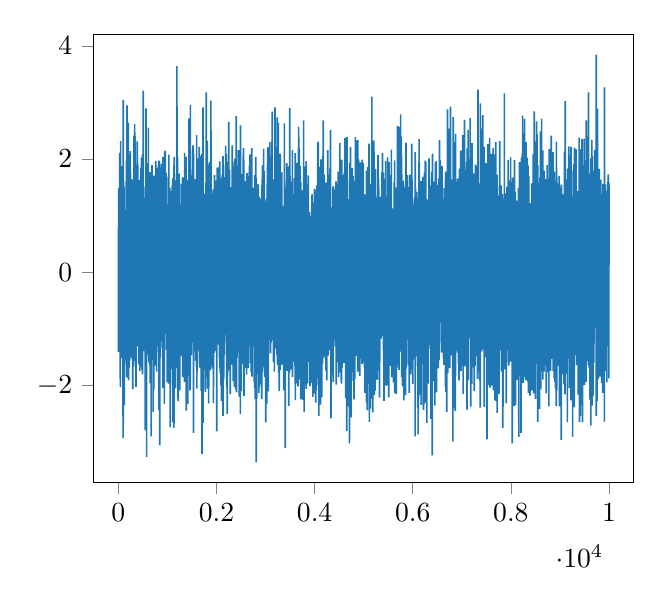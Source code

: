% This file was created by matplotlib2tikz v0.6.17.
\begin{tikzpicture}

\definecolor{color0}{rgb}{0.122,0.467,0.706}

\begin{axis}[
xmin=-499.95, xmax=10498.95,
ymin=-3.717, ymax=4.207,
tick align=outside,
tick pos=left,
x grid style={white!69.02!black},
y grid style={white!69.02!black}
]
\addplot [semithick, color0, forget plot]
table {%
0 -0.553
1 0.784
2 0.22
3 -1.412
4 -0.049
5 -0.278
6 -0.475
7 1.477
8 0.199
9 -0.95
10 0.156
11 -1.078
12 1.184
13 -0.107
14 1.485
15 -0.077
16 -1.2
17 -1.009
18 0.462
19 0.772
20 0.376
21 -1.172
22 -0.709
23 0.47
24 -0.801
25 -0.412
26 -0.842
27 0.775
28 2.107
29 -0.593
30 -1.385
31 -0.326
32 0.243
33 -0.342
34 -0.3
35 -0.335
36 0.104
37 1.002
38 0.236
39 -1.229
40 -2.028
41 -1.598
42 -0.484
43 -0.968
44 -1.36
45 -0.461
46 2.318
47 0.426
48 0.816
49 0.872
50 0.247
51 0.122
52 0.573
53 0.956
54 -0.462
55 0.672
56 -0.221
57 0.093
58 1.36
59 0.648
60 -0.33
61 0.862
62 0.228
63 0.107
64 -1.52
65 0.228
66 -0.778
67 1.216
68 -0.621
69 0.715
70 1.868
71 -1.165
72 -1.187
73 0.128
74 -0.533
75 -0.094
76 -0.659
77 -1.516
78 0.249
79 0.467
80 -0.986
81 -0.138
82 0.593
83 -1.002
84 0.095
85 -0.34
86 0.013
87 -0.654
88 1.242
89 1.204
90 1.351
91 0.572
92 0.888
93 -0.897
94 -0.247
95 -0.073
96 -2.933
97 -0.642
98 -0.93
99 3.042
100 0.236
101 -2.689
102 -0.762
103 0.274
104 0.209
105 1.443
106 -0.517
107 1.626
108 0.896
109 0.544
110 -1.581
111 0.391
112 0.927
113 1.508
114 -1.039
115 -0.262
116 1.06
117 -0.093
118 -1.495
119 -2.35
120 0.929
121 -0.57
122 0.476
123 0.255
124 0.652
125 -0.328
126 -0.065
127 -0.891
128 -0.279
129 0.604
130 -0.566
131 -0.465
132 0.176
133 -0.753
134 -0.825
135 0.567
136 -0.107
137 0.382
138 -0.456
139 0.167
140 -0.617
141 -0.457
142 0.587
143 -0.541
144 -0.596
145 -1.406
146 0.67
147 -1.56
148 0.33
149 -0.31
150 -0.489
151 -0.199
152 0.001
153 1.105
154 -0.154
155 -1.018
156 -0.435
157 -1.314
158 1.263
159 0.381
160 1.592
161 -0.529
162 -1.255
163 -0.639
164 -1.628
165 1.968
166 -0.873
167 1.215
168 -0.727
169 -1.859
170 -1.711
171 -0.238
172 1.155
173 -1.342
174 -0.167
175 2.946
176 0.965
177 0.86
178 1.324
179 -1.069
180 0.817
181 1.008
182 0.611
183 0.612
184 -0.515
185 -1.756
186 -0.732
187 0.755
188 0.246
189 -0.296
190 -0.007
191 0.411
192 -0.235
193 -0.236
194 0.101
195 0.248
196 1.5
197 -0.517
198 0.07
199 -1.369
200 -1.392
201 0.388
202 -0.211
203 2.643
204 0.586
205 0.775
206 -1.915
207 0.491
208 2.079
209 1.875
210 0.039
211 -0.653
212 0.301
213 -0.488
214 -0.332
215 1.372
216 0.432
217 2.001
218 0.15
219 1.199
220 -0.662
221 -0.342
222 0.15
223 -0.45
224 -1.688
225 0.767
226 -0.259
227 1.965
228 -0.343
229 1.042
230 0.393
231 1.007
232 -1.554
233 -1.442
234 -0.777
235 -0.93
236 -0.686
237 0.983
238 1.323
239 -0.479
240 0.936
241 0.199
242 -0.81
243 0.897
244 0.197
245 2.138
246 0.537
247 -0.472
248 1.754
249 1.012
250 -0.47
251 0.351
252 -0.475
253 -1.497
254 -1.018
255 0.425
256 1.26
257 -0.919
258 -1.389
259 -1.338
260 1.049
261 -1.282
262 0.471
263 0.481
264 0.424
265 0.362
266 -0.612
267 0.568
268 0.914
269 -1.086
270 0.725
271 1.085
272 0.682
273 0.449
274 -0.428
275 0.3
276 -0.8
277 0.519
278 -1.525
279 1.625
280 0.505
281 -0.821
282 -0.839
283 1.637
284 0.405
285 -0.885
286 1.071
287 0.614
288 -0.161
289 -0.7
290 1.321
291 -0.326
292 -2.067
293 -0.326
294 -0.715
295 -1.83
296 -0.543
297 0.172
298 0.659
299 0.719
300 -1.071
301 -0.589
302 1.066
303 -0.094
304 0.441
305 0.105
306 -0.166
307 1.559
308 -0.763
309 -1.667
310 -0.357
311 1.55
312 -0.905
313 0.719
314 0.086
315 0.978
316 2.414
317 -0.804
318 -0.897
319 0.519
320 0.25
321 1.683
322 0.275
323 1.74
324 -0.109
325 -0.351
326 0.797
327 -0.091
328 1.956
329 0.686
330 1.656
331 -0.512
332 2.614
333 0.799
334 -0.006
335 -0.686
336 2.157
337 -0.229
338 1.329
339 -1.147
340 -0.564
341 -1.569
342 0.619
343 -0.859
344 0.909
345 1.899
346 0.15
347 2.397
348 -1.13
349 1.005
350 0.509
351 -1.48
352 1.9
353 0.781
354 1.484
355 -0.671
356 0.044
357 0.501
358 -1.793
359 0.73
360 -2.03
361 0.453
362 -0.41
363 -0.794
364 0.363
365 -1.627
366 -0.801
367 1.032
368 0.919
369 -0.598
370 -0.121
371 0.374
372 -0.057
373 -0.621
374 1.453
375 0.86
376 -0.203
377 0.349
378 0.939
379 -0.078
380 0.215
381 -1.115
382 0.119
383 0.941
384 -1.213
385 0.839
386 -0.524
387 -1.309
388 2.309
389 -0.54
390 0.747
391 1.007
392 0.101
393 -0.541
394 1.551
395 -0.57
396 -0.474
397 1.878
398 0.393
399 0.241
400 -0.761
401 -0.057
402 0.388
403 1.23
404 0.023
405 0.794
406 -0.067
407 0.868
408 -0.087
409 0.972
410 -0.505
411 1.156
412 -0.287
413 1.075
414 0.818
415 1.125
416 1.631
417 0.002
418 -0.765
419 -1.119
420 -1.625
421 -0.397
422 -0.729
423 0.538
424 -0.281
425 -0.769
426 0.422
427 1.207
428 -0.1
429 0.809
430 0.904
431 -0.192
432 -0.527
433 -0.999
434 -1.644
435 -0.928
436 -0.185
437 -1.408
438 -1.752
439 -0.261
440 0.999
441 -0.449
442 -0.175
443 -0.12
444 -0.169
445 -0.194
446 0.212
447 0.886
448 0.474
449 0.77
450 1.268
451 -0.736
452 0.276
453 -0.13
454 -1.668
455 -0.142
456 -1.258
457 1.832
458 0.811
459 1.24
460 1.047
461 -0.395
462 -1.425
463 0.034
464 0.217
465 -1.535
466 -1.083
467 0.92
468 1.515
469 -1.436
470 -0.474
471 0.03
472 2.025
473 0.383
474 -0.609
475 0.959
476 0.021
477 1.028
478 -0.378
479 0.043
480 0.732
481 -1.72
482 0.251
483 0.977
484 1.446
485 -0.397
486 -0.35
487 -0.37
488 0.918
489 -0.023
490 -0.107
491 -1.806
492 -0.826
493 2.08
494 2.024
495 1.288
496 -0.211
497 -0.555
498 -0.077
499 -0.557
500 0.734
501 0.826
502 -0.299
503 0.104
504 -0.995
505 -0.29
506 3.206
507 0.747
508 0.857
509 1.318
510 0.242
511 0.238
512 0.209
513 0.177
514 0.792
515 -0.296
516 -0.102
517 -0.32
518 0.6
519 -1.398
520 0.505
521 0.765
522 -1.223
523 0.412
524 0.329
525 0.207
526 0.479
527 -0.225
528 0.855
529 1.306
530 0.961
531 -0.741
532 -0.879
533 0.435
534 0.138
535 0.037
536 -0.203
537 1.044
538 0.135
539 -0.294
540 0.303
541 -0.474
542 -0.494
543 0.433
544 0.675
545 0.697
546 1.19
547 -2.794
548 -0.339
549 1.11
550 1.505
551 0.647
552 1.129
553 0.71
554 -1.486
555 0.596
556 1.219
557 -1.561
558 -0.079
559 -0.145
560 -0.191
561 0.097
562 -0.218
563 -0.013
564 2.894
565 -0.285
566 1.506
567 -0.224
568 -0.14
569 0.786
570 -0.709
571 -0.002
572 0.84
573 -1.375
574 -0.367
575 -0.15
576 -3.266
577 0.489
578 -0.93
579 -0.445
580 -0.796
581 0.714
582 0.654
583 1.042
584 1.112
585 0.543
586 0.1
587 -0.42
588 -1.382
589 1.082
590 -1.456
591 1.927
592 0.109
593 -0.612
594 0.956
595 -0.348
596 0.834
597 -0.743
598 0.6
599 0.702
600 0.623
601 0.347
602 0.828
603 1.241
604 -0.937
605 -0.116
606 0.051
607 -0.087
608 0.571
609 0.482
610 0.342
611 0.264
612 2.553
613 -0.138
614 1.181
615 -1.336
616 0.903
617 -1.235
618 -1.467
619 -1.019
620 0.62
621 -1.158
622 -1.434
623 -0.122
624 -1.589
625 1.006
626 1.093
627 -0.569
628 1.313
629 0.773
630 -0.409
631 1.083
632 0.131
633 0.58
634 -0.184
635 -0.407
636 0.762
637 -1.634
638 -0.452
639 1.689
640 0.241
641 0.816
642 -0.131
643 1.156
644 0.151
645 0.102
646 0.58
647 -1.479
648 -0.428
649 1.766
650 -1.962
651 1.137
652 0.407
653 1.137
654 -0.116
655 -1.209
656 0.181
657 -0.381
658 -0.608
659 0.533
660 0.913
661 -1.494
662 0.309
663 -1.325
664 -0.782
665 -1.451
666 0.799
667 -2.902
668 1.468
669 0.961
670 1.344
671 0.454
672 -0.187
673 0.045
674 -1.553
675 0.166
676 1.143
677 0.217
678 -0.002
679 -0.705
680 -1.409
681 0.827
682 1.347
683 0.111
684 -0.569
685 1.889
686 -0.067
687 1.18
688 1.22
689 -1.214
690 0.903
691 -0.528
692 -0.148
693 0.313
694 -0.421
695 0.288
696 -0.285
697 0.511
698 -0.122
699 0.088
700 -0.302
701 -1.202
702 0.709
703 -0.69
704 -0.922
705 1.166
706 -0.068
707 -0.785
708 0.023
709 -2.47
710 0.016
711 0.65
712 0.662
713 0.729
714 -0.441
715 0.575
716 -1.501
717 0.596
718 1.213
719 0.963
720 -2.07
721 -0.242
722 0.269
723 -1.707
724 -0.215
725 1.707
726 -1.337
727 0.983
728 1.496
729 0.548
730 1.117
731 0.474
732 -1.383
733 -0.919
734 0.291
735 -0.442
736 -0.133
737 1.014
738 0.336
739 0.537
740 0.771
741 0.92
742 0.532
743 0.871
744 -1.205
745 -0.954
746 -0.357
747 -0.301
748 -1.568
749 -0.24
750 -1.654
751 1.353
752 -0.126
753 0.375
754 -0.561
755 -0.952
756 -0.173
757 0.315
758 -0.784
759 0.989
760 -0.943
761 -0.53
762 0.492
763 1.966
764 -0.186
765 -0.831
766 0.073
767 0.395
768 -0.576
769 -0.806
770 0.506
771 -0.716
772 -0.149
773 1.485
774 0.815
775 -1.197
776 -1.031
777 0.172
778 -0.084
779 0.114
780 -1.759
781 -0.804
782 -0.098
783 1.031
784 0.233
785 0.556
786 0.471
787 0.123
788 0.043
789 0.789
790 0.901
791 1.701
792 0.571
793 0.15
794 0.699
795 0.621
796 -0.784
797 -0.173
798 1.841
799 -0.489
800 -1.043
801 -0.41
802 1.151
803 -0.742
804 -0.963
805 1.11
806 1.245
807 0.76
808 0.393
809 -0.127
810 -0.913
811 0.87
812 -0.137
813 1.656
814 0.99
815 1.611
816 -0.893
817 1.887
818 -0.474
819 0.203
820 1.769
821 0.529
822 -0.742
823 -1.411
824 0.329
825 0.442
826 0.179
827 -2.438
828 0.65
829 1.971
830 -0.588
831 -0.943
832 -0.263
833 0.379
834 -0.641
835 -1.87
836 -0.213
837 0.699
838 1.954
839 0.248
840 0.086
841 0.127
842 1.01
843 -3.063
844 -1.213
845 -0.249
846 -0.295
847 0.402
848 0.564
849 0.838
850 -0.826
851 -0.576
852 -1.51
853 -1.035
854 0.016
855 0.379
856 0.119
857 -1.218
858 1.31
859 -1.034
860 -0.184
861 -0.155
862 0.163
863 0.368
864 -0.736
865 -0.044
866 0.596
867 1.468
868 -0.288
869 0.085
870 -0.726
871 0.074
872 0.707
873 -0.243
874 0.655
875 -0.241
876 0.747
877 1.695
878 1.849
879 0.53
880 -0.691
881 1.914
882 -0.285
883 -0.563
884 0.37
885 -0.553
886 0.122
887 -0.884
888 -1.186
889 -0.742
890 1.483
891 0.307
892 -0.826
893 0.056
894 0.592
895 1.325
896 -0.918
897 1.867
898 -0.039
899 -1.344
900 -0.313
901 0.922
902 -0.342
903 -0.958
904 -0.754
905 -0.281
906 -0.991
907 -1.326
908 -0.518
909 -2.045
910 2.035
911 1.046
912 -0.875
913 -0.902
914 -0.974
915 0.817
916 0.273
917 1.226
918 -0.361
919 -1.277
920 0.84
921 1.132
922 0.006
923 -0.104
924 1.435
925 -1.655
926 0.72
927 -1.052
928 -0.606
929 -1.0
930 -0.86
931 0.689
932 -0.036
933 -0.2
934 -0.928
935 0.831
936 0.8
937 -2.333
938 -0.545
939 -0.734
940 -0.893
941 -0.123
942 -0.086
943 0.462
944 1.469
945 1.287
946 2.13
947 1.91
948 -0.324
949 1.289
950 -0.168
951 -0.023
952 1.199
953 -0.882
954 2.146
955 0.549
956 -0.847
957 -0.016
958 0.437
959 -1.075
960 1.373
961 0.798
962 0.068
963 0.42
964 0.874
965 1.2
966 0.992
967 0.638
968 -0.332
969 -1.086
970 0.659
971 0.216
972 1.751
973 -0.698
974 1.068
975 0.734
976 1.554
977 0.343
978 -0.396
979 1.468
980 -1.376
981 0.336
982 -0.012
983 -0.887
984 -0.073
985 0.605
986 1.686
987 1.559
988 0.141
989 0.459
990 -0.283
991 0.206
992 -0.722
993 -0.759
994 0.746
995 -1.945
996 -0.361
997 0.996
998 -0.59
999 -0.675
1000 0.892
1001 -0.345
1002 0.668
1003 0.484
1004 -0.916
1005 0.261
1006 -0.489
1007 0.06
1008 -0.816
1009 0.405
1010 -0.421
1011 0.478
1012 0.191
1013 0.692
1014 -1.528
1015 -0.531
1016 1.206
1017 0.307
1018 0.433
1019 0.655
1020 -1.971
1021 0.61
1022 -1.161
1023 -1.015
1024 -0.801
1025 -0.387
1026 -0.662
1027 -0.686
1028 -1.796
1029 2.075
1030 -0.105
1031 -0.775
1032 -0.255
1033 -0.059
1034 -0.528
1035 -0.565
1036 0.034
1037 0.793
1038 -0.658
1039 1.321
1040 -1.131
1041 -0.786
1042 1.146
1043 -0.739
1044 -0.535
1045 -0.354
1046 -1.092
1047 0.12
1048 0.146
1049 -0.8
1050 1.489
1051 1.074
1052 -0.778
1053 -0.137
1054 -1.495
1055 -2.738
1056 -1.1
1057 -1.995
1058 0.099
1059 0.078
1060 -0.255
1061 0.152
1062 0.516
1063 -0.856
1064 -0.289
1065 1.14
1066 0.006
1067 1.434
1068 0.348
1069 0.034
1070 -0.073
1071 -0.509
1072 -0.719
1073 -0.536
1074 -0.958
1075 -1.714
1076 0.54
1077 0.36
1078 1.114
1079 -0.768
1080 0.416
1081 0.933
1082 -0.555
1083 -1.097
1084 0.352
1085 0.082
1086 0.524
1087 -1.5
1088 0.722
1089 -0.041
1090 -1.187
1091 -1.028
1092 -0.532
1093 -1.35
1094 0.183
1095 -0.787
1096 -0.111
1097 0.83
1098 1.526
1099 -1.313
1100 0.366
1101 -1.106
1102 1.001
1103 0.528
1104 0.736
1105 1.659
1106 -1.05
1107 -2.658
1108 0.053
1109 -0.251
1110 -0.816
1111 -0.337
1112 -0.262
1113 0.368
1114 -0.955
1115 -1.752
1116 0.37
1117 -0.794
1118 -1.413
1119 0.91
1120 -1.825
1121 -0.752
1122 0.01
1123 -0.299
1124 -0.776
1125 0.259
1126 -0.394
1127 0.827
1128 -0.041
1129 -0.555
1130 -1.447
1131 1.885
1132 -2.751
1133 -1.36
1134 0.389
1135 1.59
1136 -1.566
1137 0.225
1138 -0.979
1139 2.038
1140 -1.254
1141 0.548
1142 0.548
1143 1.103
1144 0.495
1145 0.053
1146 -0.983
1147 1.283
1148 -0.86
1149 -0.231
1150 0.206
1151 0.397
1152 -1.771
1153 1.407
1154 0.051
1155 -0.085
1156 0.509
1157 0.29
1158 0.924
1159 1.618
1160 -1.465
1161 -1.513
1162 0.171
1163 -2.055
1164 0.196
1165 -0.645
1166 -0.659
1167 -1.13
1168 1.508
1169 -0.692
1170 -0.801
1171 0.117
1172 -0.689
1173 0.271
1174 -1.22
1175 1.026
1176 -0.314
1177 -0.035
1178 -0.054
1179 -1.489
1180 -0.09
1181 1.217
1182 -0.303
1183 -0.66
1184 1.19
1185 -1.697
1186 0.057
1187 -1.071
1188 1.733
1189 0.52
1190 0.242
1191 -0.346
1192 -0.292
1193 3.639
1194 0.065
1195 0.861
1196 -1.366
1197 -0.064
1198 -0.406
1199 0.321
1200 -0.68
1201 -0.086
1202 0.904
1203 -0.302
1204 -1.3
1205 2.041
1206 0.838
1207 -0.005
1208 1.191
1209 0.061
1210 -1.183
1211 0.864
1212 0.5
1213 0.41
1214 -2.223
1215 -0.576
1216 1.218
1217 -0.298
1218 -0.046
1219 -2.279
1220 0.385
1221 0.321
1222 -1.304
1223 -1.652
1224 0.977
1225 0.361
1226 0.105
1227 0.44
1228 -0.547
1229 -0.888
1230 -0.223
1231 0.857
1232 -0.435
1233 -0.189
1234 1.709
1235 1.739
1236 -0.571
1237 0.243
1238 0.046
1239 -1.235
1240 1.62
1241 0.689
1242 -0.017
1243 0.325
1244 -0.267
1245 -0.088
1246 -0.27
1247 0.567
1248 -0.119
1249 -0.093
1250 -1.873
1251 -0.204
1252 -0.894
1253 -2.091
1254 -1.183
1255 -0.313
1256 -0.735
1257 -0.833
1258 -0.152
1259 1.129
1260 0.055
1261 -0.209
1262 -0.119
1263 1.207
1264 0.54
1265 0.164
1266 -1.05
1267 0.593
1268 -1.359
1269 0.552
1270 0.166
1271 -0.216
1272 0.365
1273 0.13
1274 0.869
1275 -1.053
1276 0.606
1277 -0.03
1278 -0.114
1279 -0.365
1280 -0.224
1281 -0.91
1282 -0.329
1283 -1.478
1284 1.561
1285 -0.168
1286 -0.155
1287 0.769
1288 0.88
1289 -0.874
1290 -0.27
1291 0.609
1292 0.491
1293 0.336
1294 0.081
1295 0.582
1296 -0.734
1297 -0.551
1298 -0.731
1299 -0.52
1300 0.536
1301 0.63
1302 -0.026
1303 0.366
1304 -1.511
1305 0.798
1306 0.724
1307 1.673
1308 1.617
1309 0.151
1310 -1.843
1311 0.137
1312 -0.342
1313 -0.927
1314 -0.262
1315 -0.325
1316 -1.857
1317 -0.502
1318 0.012
1319 -0.588
1320 0.235
1321 0.91
1322 -0.556
1323 -1.695
1324 0.46
1325 0.096
1326 0.817
1327 -0.45
1328 -1.141
1329 0.665
1330 0.213
1331 0.076
1332 -0.698
1333 -1.414
1334 1.056
1335 -0.784
1336 1.675
1337 1.424
1338 0.24
1339 -0.97
1340 -0.304
1341 -1.291
1342 0.024
1343 -1.132
1344 0.361
1345 0.185
1346 -1.942
1347 -1.191
1348 -0.163
1349 0.718
1350 1.317
1351 2.108
1352 -0.96
1353 -0.591
1354 -1.024
1355 1.236
1356 -0.188
1357 -1.26
1358 -1.534
1359 -0.462
1360 -1.276
1361 -0.42
1362 -0.69
1363 -0.967
1364 1.305
1365 -0.13
1366 2.022
1367 0.292
1368 -1.64
1369 -0.379
1370 -0.735
1371 1.343
1372 -0.285
1373 0.112
1374 0.029
1375 -0.336
1376 1.145
1377 -0.983
1378 2.035
1379 -1.501
1380 -0.909
1381 1.682
1382 -0.787
1383 1.273
1384 -2.45
1385 0.517
1386 -2.147
1387 -0.144
1388 0.152
1389 1.581
1390 0.896
1391 -0.515
1392 -0.741
1393 -0.449
1394 0.414
1395 0.045
1396 -1.235
1397 0.608
1398 -2.165
1399 0.6
1400 -0.923
1401 -1.018
1402 -1.018
1403 -0.692
1404 -0.347
1405 -1.093
1406 1.63
1407 -0.604
1408 -0.562
1409 1.056
1410 0.797
1411 -1.828
1412 1.337
1413 -0.02
1414 -0.887
1415 0.607
1416 -2.335
1417 -1.665
1418 0.117
1419 0.927
1420 1.54
1421 -0.025
1422 -1.384
1423 -0.403
1424 0.629
1425 -0.553
1426 -0.419
1427 1.075
1428 -0.675
1429 0.716
1430 0.904
1431 0.094
1432 0.591
1433 -1.317
1434 1.181
1435 -0.156
1436 -0.696
1437 -0.195
1438 2.717
1439 0.601
1440 0.283
1441 1.03
1442 -0.213
1443 0.328
1444 0.586
1445 -1.54
1446 1.462
1447 -0.235
1448 0.127
1449 -1.831
1450 1.9
1451 -0.371
1452 0.738
1453 0.142
1454 -0.233
1455 -0.35
1456 1.192
1457 1.316
1458 1.902
1459 -0.232
1460 -0.88
1461 -2.091
1462 -1.407
1463 -1.419
1464 -1.87
1465 -1.031
1466 -0.435
1467 1.1
1468 2.952
1469 -0.295
1470 0.39
1471 -0.988
1472 -0.106
1473 0.095
1474 0.899
1475 0.594
1476 -0.779
1477 0.173
1478 -0.422
1479 1.246
1480 0.094
1481 1.488
1482 0.832
1483 0.19
1484 0.258
1485 0.331
1486 -1.466
1487 -0.373
1488 -0.768
1489 -0.472
1490 -0.815
1491 -0.749
1492 -0.674
1493 0.404
1494 0.86
1495 1.182
1496 0.636
1497 -1.251
1498 1.706
1499 0.64
1500 1.009
1501 -0.731
1502 -0.842
1503 -0.051
1504 -0.402
1505 0.518
1506 -0.528
1507 1.186
1508 1.046
1509 0.477
1510 0.106
1511 -1.078
1512 -0.574
1513 -0.949
1514 0.559
1515 -0.169
1516 2.148
1517 -0.756
1518 -1.185
1519 -0.31
1520 0.874
1521 2.24
1522 0.443
1523 -0.176
1524 1.372
1525 -0.701
1526 1.367
1527 -0.934
1528 -0.753
1529 0.003
1530 -2.842
1531 2.101
1532 -1.315
1533 -1.171
1534 -0.409
1535 0.002
1536 -0.707
1537 -0.735
1538 -1.398
1539 -0.289
1540 -0.476
1541 0.276
1542 0.898
1543 -0.819
1544 0.49
1545 0.432
1546 0.401
1547 -0.317
1548 -0.08
1549 -1.004
1550 0.25
1551 -0.862
1552 -1.11
1553 -0.781
1554 1.135
1555 -0.126
1556 -0.699
1557 -0.979
1558 -1.006
1559 1.644
1560 -0.61
1561 0.191
1562 1.36
1563 -0.424
1564 -0.512
1565 0.746
1566 1.134
1567 -0.276
1568 0.144
1569 0.62
1570 1.458
1571 0.971
1572 -0.25
1573 0.622
1574 0.977
1575 0.999
1576 1.372
1577 -1.564
1578 -0.007
1579 0.502
1580 0.42
1581 -0.146
1582 -0.129
1583 -0.674
1584 0.773
1585 1.285
1586 1.255
1587 0.038
1588 0.243
1589 -0.198
1590 -0.15
1591 -0.775
1592 0.801
1593 -1.668
1594 -0.605
1595 2.423
1596 -0.078
1597 1.409
1598 -0.612
1599 -0.186
1600 -2.06
1601 -1.07
1602 -1.769
1603 -1.11
1604 0.908
1605 -0.348
1606 -0.291
1607 -1.357
1608 0.083
1609 0.915
1610 -0.316
1611 0.702
1612 0.274
1613 0.366
1614 1.48
1615 0.716
1616 0.15
1617 0.309
1618 0.939
1619 0.194
1620 -0.685
1621 1.302
1622 0.754
1623 1.063
1624 2.009
1625 -0.172
1626 -0.413
1627 -1.371
1628 0.226
1629 0.463
1630 -0.308
1631 1.078
1632 -0.331
1633 -0.345
1634 1.572
1635 0.042
1636 -0.656
1637 0.459
1638 1.581
1639 -0.568
1640 0.622
1641 -0.271
1642 -0.146
1643 0.409
1644 -0.823
1645 0.249
1646 1.308
1647 2.213
1648 -1.371
1649 -0.641
1650 -1.444
1651 0.315
1652 -1.053
1653 0.584
1654 1.103
1655 -1.612
1656 0.654
1657 0.198
1658 -1.686
1659 -0.281
1660 1.164
1661 -0.608
1662 -0.066
1663 -1.558
1664 0.304
1665 0.912
1666 -1.087
1667 -0.954
1668 -0.207
1669 -0.059
1670 -0.182
1671 -0.566
1672 -0.629
1673 1.505
1674 0.044
1675 1.204
1676 0.176
1677 0.61
1678 -0.221
1679 0.03
1680 0.033
1681 -0.363
1682 0.216
1683 -0.341
1684 -1.02
1685 1.113
1686 -2.099
1687 0.378
1688 1.294
1689 2.054
1690 1.147
1691 0.535
1692 0.204
1693 -0.764
1694 -0.225
1695 -0.693
1696 1.101
1697 -0.158
1698 -0.787
1699 -0.039
1700 0.331
1701 -0.293
1702 2.09
1703 -0.815
1704 -3.217
1705 1.515
1706 0.774
1707 -1.794
1708 -1.255
1709 0.496
1710 0.192
1711 0.957
1712 -2.176
1713 0.05
1714 1.071
1715 -0.545
1716 0.662
1717 -0.918
1718 2.019
1719 -0.823
1720 -0.098
1721 -1.051
1722 0.955
1723 -1.035
1724 2.911
1725 1.753
1726 -0.685
1727 0.499
1728 -2.666
1729 0.065
1730 -1.864
1731 0.547
1732 0.34
1733 0.105
1734 -0.148
1735 -0.212
1736 0.795
1737 -1.517
1738 0.676
1739 -1.632
1740 0.494
1741 -1.723
1742 1.082
1743 0.304
1744 0.724
1745 0.295
1746 0.116
1747 0.772
1748 1.085
1749 -0.249
1750 1.383
1751 0.015
1752 -0.1
1753 0.014
1754 0.493
1755 0.789
1756 -0.678
1757 -0.225
1758 -0.067
1759 0.382
1760 0.161
1761 -0.568
1762 0.883
1763 -1.436
1764 -1.185
1765 0.166
1766 0.389
1767 -0.077
1768 0.547
1769 -0.424
1770 0.826
1771 0.351
1772 0.699
1773 -2.119
1774 -0.476
1775 0.81
1776 -0.332
1777 0.378
1778 1.581
1779 -1.341
1780 0.277
1781 -0.782
1782 -0.128
1783 0.287
1784 0.994
1785 1.013
1786 -0.015
1787 -0.353
1788 -1.008
1789 1.399
1790 3.176
1791 -0.368
1792 0.066
1793 0.968
1794 0.86
1795 1.384
1796 -0.632
1797 -0.547
1798 0.898
1799 0.237
1800 -1.855
1801 1.064
1802 -1.269
1803 -0.266
1804 0.53
1805 0.123
1806 -0.326
1807 0.62
1808 1.243
1809 0.151
1810 1.457
1811 -0.449
1812 -0.708
1813 2.319
1814 -0.34
1815 -2.058
1816 -0.058
1817 0.541
1818 1.447
1819 -1.226
1820 -1.03
1821 0.613
1822 1.901
1823 1.001
1824 0.086
1825 -0.707
1826 0.397
1827 0.413
1828 0.643
1829 0.574
1830 -0.316
1831 0.066
1832 0.701
1833 0.276
1834 -0.077
1835 -0.301
1836 -0.265
1837 -0.214
1838 0.478
1839 -2.326
1840 -1.673
1841 -0.289
1842 1.141
1843 -0.658
1844 -0.44
1845 -2.029
1846 0.501
1847 -0.023
1848 0.885
1849 -0.704
1850 -0.354
1851 0.746
1852 0.545
1853 0.144
1854 -0.702
1855 0.341
1856 0.756
1857 -0.544
1858 -1.624
1859 -1.653
1860 -0.574
1861 0.792
1862 1.944
1863 0.818
1864 1.52
1865 -1.604
1866 0.139
1867 0.356
1868 0.571
1869 -0.822
1870 1.013
1871 -0.816
1872 -1.182
1873 0.897
1874 -1.735
1875 1.621
1876 -1.409
1877 1.285
1878 -0.297
1879 -1.302
1880 0.825
1881 0.158
1882 -1.012
1883 0.111
1884 -1.175
1885 -0.46
1886 3.032
1887 -0.047
1888 0.127
1889 0.002
1890 -0.071
1891 -0.144
1892 0.922
1893 -0.513
1894 -0.077
1895 -0.251
1896 1.395
1897 0.267
1898 -0.208
1899 1.177
1900 -0.272
1901 0.053
1902 0.666
1903 0.21
1904 0.49
1905 -1.178
1906 -1.079
1907 1.209
1908 1.031
1909 -1.461
1910 -0.411
1911 -1.653
1912 1.053
1913 0.644
1914 -0.889
1915 -1.606
1916 -1.288
1917 -1.706
1918 0.563
1919 -1.675
1920 -0.048
1921 -0.121
1922 -0.056
1923 -1.588
1924 -0.235
1925 0.525
1926 0.252
1927 -1.361
1928 0.153
1929 -0.272
1930 0.429
1931 -0.313
1932 -0.606
1933 0.802
1934 -0.499
1935 1.461
1936 -0.363
1937 -2.316
1938 0.149
1939 0.209
1940 0.592
1941 0.163
1942 -0.156
1943 -0.697
1944 0.395
1945 -0.16
1946 0.159
1947 -0.276
1948 1.277
1949 -0.286
1950 -1.428
1951 -0.218
1952 1.21
1953 -0.564
1954 -0.973
1955 -0.559
1956 -1.295
1957 -0.354
1958 1.718
1959 -0.288
1960 -1.397
1961 -1.119
1962 -0.576
1963 -1.383
1964 0.533
1965 -1.363
1966 1.148
1967 0.924
1968 0.781
1969 -0.52
1970 0.227
1971 -0.471
1972 -0.078
1973 -0.987
1974 -0.02
1975 1.378
1976 0.265
1977 -0.748
1978 -0.092
1979 0.833
1980 0.314
1981 0.234
1982 -0.747
1983 0.087
1984 1.618
1985 -0.167
1986 -0.02
1987 -0.478
1988 0.035
1989 0.347
1990 -0.937
1991 -1.163
1992 0.738
1993 -0.146
1994 -0.349
1995 1.398
1996 1.218
1997 0.491
1998 -0.004
1999 -0.222
2000 -0.527
2001 1.608
2002 -0.7
2003 1.162
2004 0.847
2005 0.293
2006 -2.817
2007 -1.099
2008 -1.853
2009 1.052
2010 0.901
2011 -1.157
2012 0.79
2013 0.876
2014 1.845
2015 0.9
2016 -0.156
2017 -0.894
2018 -0.404
2019 0.386
2020 1.58
2021 -0.884
2022 -0.082
2023 -1.26
2024 -0.992
2025 0.658
2026 0.03
2027 0.65
2028 1.077
2029 0.055
2030 -0.31
2031 0.494
2032 1.85
2033 -0.175
2034 1.559
2035 -0.12
2036 0.601
2037 0.49
2038 0.036
2039 -1.197
2040 -0.087
2041 -0.613
2042 0.968
2043 -0.19
2044 -0.412
2045 0.332
2046 -1.114
2047 -0.791
2048 0.918
2049 0.738
2050 -0.43
2051 -1.287
2052 -0.769
2053 0.101
2054 1.267
2055 1.813
2056 0.894
2057 -1.097
2058 -0.021
2059 0.523
2060 1.357
2061 -1.327
2062 -1.118
2063 -1.698
2064 0.99
2065 -0.417
2066 -0.42
2067 1.959
2068 1.458
2069 -0.399
2070 -1.192
2071 1.015
2072 0.776
2073 -1.79
2074 -1.175
2075 1.655
2076 0.376
2077 0.999
2078 0.654
2079 0.343
2080 -1.527
2081 0.5
2082 1.563
2083 0.038
2084 0.592
2085 1.144
2086 0.692
2087 -0.659
2088 -0.926
2089 -2.004
2090 0.122
2091 0.193
2092 0.204
2093 -0.033
2094 0.877
2095 -0.305
2096 1.05
2097 -0.286
2098 -0.231
2099 1.165
2100 -2.278
2101 0.862
2102 -0.464
2103 0.599
2104 0.24
2105 -1.038
2106 -0.23
2107 0.509
2108 -0.458
2109 -0.031
2110 0.506
2111 1.079
2112 -0.984
2113 -0.158
2114 0.344
2115 -0.229
2116 1.716
2117 0.87
2118 0.244
2119 -0.144
2120 0.219
2121 -0.321
2122 -0.359
2123 -1.342
2124 0.985
2125 0.336
2126 0.175
2127 2.041
2128 -0.559
2129 1.166
2130 -0.586
2131 -0.281
2132 0.524
2133 0.118
2134 -2.542
2135 2.048
2136 0.75
2137 -1.243
2138 -0.929
2139 -0.671
2140 -0.212
2141 -0.562
2142 -0.327
2143 0.647
2144 -0.362
2145 -1.044
2146 -1.911
2147 -0.477
2148 -0.938
2149 -0.406
2150 0.042
2151 -0.989
2152 0.468
2153 0.258
2154 0.219
2155 0.898
2156 -0.201
2157 -1.469
2158 0.579
2159 0.348
2160 0.402
2161 0.646
2162 -0.263
2163 0.643
2164 1.291
2165 0.948
2166 1.355
2167 -0.278
2168 0.435
2169 0.408
2170 1.381
2171 -0.032
2172 0.59
2173 -0.399
2174 1.679
2175 0.081
2176 -0.51
2177 -0.579
2178 0.848
2179 -0.763
2180 1.887
2181 0.691
2182 -1.066
2183 -0.123
2184 -0.249
2185 -0.82
2186 2.231
2187 0.885
2188 1.145
2189 0.127
2190 -1.114
2191 -0.094
2192 1.618
2193 0.019
2194 1.569
2195 0.477
2196 0.35
2197 -1.004
2198 -0.057
2199 2.09
2200 -1.005
2201 0.014
2202 -1.065
2203 -0.925
2204 -1.252
2205 -0.808
2206 -1.434
2207 -0.407
2208 1.714
2209 0.129
2210 -2.038
2211 0.446
2212 -0.73
2213 1.554
2214 0.767
2215 0.123
2216 1.339
2217 -0.382
2218 -0.05
2219 -2.506
2220 0.829
2221 0.998
2222 0.537
2223 -1.824
2224 0.378
2225 -1.457
2226 -1.648
2227 0.555
2228 0.11
2229 0.492
2230 1.845
2231 -1.758
2232 0.569
2233 0.728
2234 -1.121
2235 -0.625
2236 0.434
2237 -0.192
2238 1.086
2239 -1.049
2240 -0.766
2241 1.947
2242 -0.237
2243 1.255
2244 -0.434
2245 0.24
2246 -1.231
2247 -1.022
2248 0.787
2249 0.768
2250 2.655
2251 -0.32
2252 0.125
2253 0.752
2254 0.407
2255 -1.733
2256 -0.147
2257 0.373
2258 -0.045
2259 -0.057
2260 0.886
2261 0.292
2262 -1.675
2263 0.365
2264 1.811
2265 1.192
2266 -0.425
2267 -1.014
2268 0.777
2269 0.887
2270 -0.785
2271 1.215
2272 0.014
2273 0.397
2274 -0.995
2275 -1.233
2276 -0.314
2277 0.499
2278 1.378
2279 -2.155
2280 1.501
2281 1.327
2282 0.587
2283 -0.142
2284 0.652
2285 0.528
2286 -1.236
2287 -0.936
2288 -0.197
2289 -0.702
2290 -0.343
2291 1.14
2292 -0.116
2293 -0.011
2294 0.326
2295 -0.162
2296 -0.878
2297 0.146
2298 -0.308
2299 1.27
2300 0.33
2301 -0.45
2302 -0.165
2303 0.615
2304 -0.334
2305 -1.519
2306 0.064
2307 -1.636
2308 -0.748
2309 -0.944
2310 -0.599
2311 0.128
2312 0.62
2313 -1.31
2314 0.272
2315 0.013
2316 0.645
2317 -0.722
2318 -0.34
2319 -0.656
2320 2.238
2321 -1.125
2322 1.414
2323 0.463
2324 -0.324
2325 1.865
2326 1.09
2327 -0.587
2328 -0.922
2329 -0.624
2330 -0.659
2331 -1.153
2332 0.455
2333 -0.412
2334 -0.22
2335 0.328
2336 0.717
2337 -1.257
2338 0.278
2339 -1.928
2340 -0.868
2341 0.136
2342 0.101
2343 0.916
2344 0.485
2345 0.414
2346 0.538
2347 0.057
2348 -0.163
2349 -0.885
2350 0.795
2351 -0.634
2352 -0.6
2353 0.46
2354 0.643
2355 -0.529
2356 1.582
2357 -0.38
2358 -1.734
2359 1.683
2360 -0.979
2361 -0.458
2362 0.158
2363 0.064
2364 1.952
2365 -2.028
2366 1.414
2367 1.359
2368 -1.809
2369 -0.069
2370 -0.585
2371 0.317
2372 -0.779
2373 1.041
2374 -0.846
2375 2.008
2376 0.393
2377 -1.373
2378 0.477
2379 -0.378
2380 0.399
2381 1.165
2382 -0.063
2383 -0.185
2384 0.384
2385 0.639
2386 1.068
2387 1.368
2388 0.19
2389 -0.596
2390 -0.898
2391 -1.319
2392 -0.912
2393 -2.072
2394 0.942
2395 -0.52
2396 -0.768
2397 -0.924
2398 -0.117
2399 0.14
2400 -0.587
2401 0.449
2402 -1.115
2403 -0.903
2404 2.759
2405 0.312
2406 -2.127
2407 1.207
2408 -0.173
2409 1.209
2410 -0.681
2411 -0.209
2412 -1.172
2413 0.904
2414 0.089
2415 0.263
2416 -0.47
2417 0.141
2418 0.517
2419 1.876
2420 -0.743
2421 -1.516
2422 -0.992
2423 -1.021
2424 1.352
2425 0.465
2426 -0.317
2427 -0.98
2428 1.069
2429 0.425
2430 -0.1
2431 0.241
2432 1.293
2433 -1.281
2434 -0.458
2435 1.39
2436 0.315
2437 0.145
2438 -1.198
2439 -1.363
2440 0.48
2441 -0.079
2442 -0.128
2443 0.498
2444 -0.211
2445 0.764
2446 -0.054
2447 2.158
2448 0.141
2449 2.066
2450 1.914
2451 -0.419
2452 0.254
2453 1.016
2454 0.133
2455 -0.349
2456 1.185
2457 -1.417
2458 -0.816
2459 -0.077
2460 0.337
2461 -2.2
2462 1.514
2463 -0.277
2464 -0.102
2465 -0.306
2466 1.306
2467 0.646
2468 -0.265
2469 -1.148
2470 -2.171
2471 -0.639
2472 -0.86
2473 1.197
2474 0.462
2475 0.709
2476 -0.568
2477 0.838
2478 0.731
2479 -0.022
2480 0.724
2481 -0.95
2482 -1.098
2483 0.205
2484 0.576
2485 -0.193
2486 1.103
2487 -2.504
2488 2.595
2489 0.699
2490 0.83
2491 1.375
2492 -0.386
2493 0.619
2494 0.458
2495 0.406
2496 -1.733
2497 0.165
2498 -0.586
2499 -1.568
2500 0.337
2501 1.242
2502 0.478
2503 -1.338
2504 -0.683
2505 -2.098
2506 -1.343
2507 -0.381
2508 0.574
2509 -0.111
2510 0.253
2511 -0.066
2512 0.912
2513 -0.087
2514 0.738
2515 0.702
2516 0.117
2517 -0.661
2518 -1.625
2519 0.677
2520 -0.397
2521 1.012
2522 1.737
2523 -1.219
2524 1.135
2525 0.826
2526 -1.531
2527 0.425
2528 -0.234
2529 -0.613
2530 -1.216
2531 0.949
2532 0.933
2533 -0.956
2534 0.077
2535 1.323
2536 1.475
2537 -1.244
2538 -0.514
2539 -0.081
2540 -0.046
2541 0.54
2542 1.204
2543 -0.554
2544 2.058
2545 -1.033
2546 -0.983
2547 -0.801
2548 -1.102
2549 -0.099
2550 2.19
2551 1.415
2552 -0.814
2553 -0.051
2554 -0.979
2555 1.966
2556 0.631
2557 0.044
2558 -0.907
2559 -0.605
2560 -0.511
2561 -0.699
2562 -2.191
2563 -1.285
2564 0.986
2565 -1.238
2566 0.935
2567 0.552
2568 -0.327
2569 -0.092
2570 -0.361
2571 -0.033
2572 -0.731
2573 1.555
2574 0.108
2575 1.256
2576 0.997
2577 0.16
2578 -0.227
2579 -1.693
2580 1.018
2581 0.329
2582 -0.153
2583 0.436
2584 0.629
2585 1.607
2586 -0.541
2587 0.644
2588 -1.108
2589 1.115
2590 0.805
2591 0.335
2592 0.758
2593 -0.14
2594 0.715
2595 0.111
2596 -0.518
2597 -0.049
2598 -0.351
2599 0.029
2600 0.941
2601 -0.186
2602 -0.709
2603 -0.848
2604 -0.051
2605 -0.284
2606 -0.124
2607 -1.017
2608 -0.6
2609 0.555
2610 0.957
2611 0.458
2612 -0.267
2613 0.54
2614 -1.814
2615 -0.027
2616 0.34
2617 0.858
2618 -1.524
2619 0.562
2620 1.749
2621 0.695
2622 0.61
2623 0.058
2624 0.987
2625 0.038
2626 0.163
2627 -0.545
2628 0.652
2629 -0.26
2630 -0.213
2631 0.461
2632 0.661
2633 0.489
2634 0.129
2635 -0.289
2636 -1.694
2637 -0.735
2638 -1.127
2639 -0.928
2640 -0.224
2641 1.538
2642 -0.265
2643 -0.272
2644 -0.945
2645 -0.631
2646 0.013
2647 -1.699
2648 0.427
2649 0.164
2650 -0.66
2651 0.028
2652 -0.293
2653 1.244
2654 0.736
2655 -1.173
2656 0.791
2657 -1.309
2658 -0.131
2659 0.026
2660 0.016
2661 0.105
2662 0.52
2663 0.618
2664 1.763
2665 -0.047
2666 -0.505
2667 -0.384
2668 0.856
2669 -0.357
2670 1.47
2671 -1.12
2672 1.884
2673 -0.042
2674 1.465
2675 -0.251
2676 1.369
2677 0.801
2678 -1.138
2679 -0.524
2680 1.067
2681 2.081
2682 -0.748
2683 0.351
2684 -0.038
2685 -1.082
2686 0.716
2687 1.683
2688 -0.993
2689 0.623
2690 0.341
2691 2.065
2692 -1.607
2693 -1.014
2694 1.746
2695 0.961
2696 1.861
2697 2.01
2698 0.824
2699 -0.827
2700 0.998
2701 0.022
2702 0.211
2703 -0.606
2704 0.288
2705 -1.709
2706 1.895
2707 -0.365
2708 -1.772
2709 1.947
2710 1.716
2711 0.307
2712 -0.537
2713 0.11
2714 1.08
2715 -0.668
2716 1.534
2717 -0.604
2718 2.19
2719 -1.427
2720 -0.288
2721 -0.642
2722 1.04
2723 -1.848
2724 0.92
2725 -0.086
2726 -0.616
2727 -1.319
2728 -0.707
2729 -0.223
2730 0.426
2731 0.699
2732 -0.6
2733 -0.697
2734 0.796
2735 -0.24
2736 -0.622
2737 -0.112
2738 0.325
2739 -0.503
2740 -0.663
2741 -0.47
2742 -0.347
2743 0.258
2744 0.352
2745 0.517
2746 0.323
2747 -0.221
2748 0.321
2749 -0.152
2750 1.05
2751 -0.145
2752 0.711
2753 1.494
2754 0.773
2755 -0.745
2756 -0.969
2757 1.185
2758 -0.274
2759 1.038
2760 0.772
2761 -0.37
2762 1.274
2763 -0.039
2764 -0.738
2765 1.186
2766 -0.859
2767 -1.938
2768 -1.545
2769 0.015
2770 0.615
2771 -0.844
2772 -0.522
2773 -0.559
2774 -0.741
2775 0.142
2776 -0.998
2777 -1.431
2778 -0.792
2779 0.691
2780 -2.05
2781 0.637
2782 0.54
2783 0.57
2784 0.562
2785 0.388
2786 1.713
2787 -0.895
2788 -2.244
2789 -0.691
2790 -0.226
2791 -1.983
2792 -0.308
2793 0.115
2794 -0.666
2795 0.655
2796 -0.129
2797 0.02
2798 0.048
2799 1.337
2800 0.588
2801 2.036
2802 0.792
2803 -0.578
2804 -0.116
2805 -0.888
2806 1.304
2807 0.651
2808 0.63
2809 -3.357
2810 -1.677
2811 1.672
2812 -0.032
2813 -0.599
2814 -0.869
2815 1.2
2816 0.106
2817 -1.335
2818 -1.2
2819 0.574
2820 1.557
2821 0.172
2822 -2.237
2823 0.266
2824 -0.544
2825 0.128
2826 -0.373
2827 0.251
2828 -0.857
2829 0.056
2830 -0.655
2831 -1.665
2832 -0.251
2833 -1.517
2834 -1.713
2835 -1.345
2836 -0.48
2837 -0.491
2838 0.39
2839 -1.803
2840 -0.862
2841 1.018
2842 -0.295
2843 0.975
2844 0.441
2845 1.167
2846 0.876
2847 -0.37
2848 1.053
2849 0.64
2850 -0.434
2851 -0.011
2852 0.583
2853 1.549
2854 0.442
2855 -0.756
2856 0.222
2857 -0.812
2858 -0.054
2859 0.289
2860 -0.336
2861 -0.291
2862 -0.431
2863 -2.138
2864 -1.15
2865 -0.369
2866 1.269
2867 -0.087
2868 -1.673
2869 -0.604
2870 -2.038
2871 -0.352
2872 1.333
2873 -0.431
2874 0.31
2875 0.567
2876 -0.002
2877 1.038
2878 0.007
2879 -1.341
2880 0.641
2881 -1.667
2882 -0.452
2883 0.645
2884 0.997
2885 0.026
2886 -1.541
2887 0.954
2888 -0.968
2889 -1.345
2890 -0.97
2891 -0.181
2892 -0.531
2893 0.459
2894 0.389
2895 -0.741
2896 -0.613
2897 -1.98
2898 -0.746
2899 -1.272
2900 0.173
2901 1.162
2902 -0.193
2903 -0.996
2904 -1.723
2905 0.524
2906 1.038
2907 -0.51
2908 0.44
2909 0.914
2910 -0.455
2911 -0.696
2912 1.298
2913 -1.735
2914 -0.613
2915 -0.078
2916 0.057
2917 -1.263
2918 -0.274
2919 0.79
2920 0.119
2921 -0.163
2922 -2.245
2923 0.963
2924 0.215
2925 0.017
2926 1.529
2927 1.031
2928 -1.223
2929 1.641
2930 0.083
2931 -0.567
2932 0.19
2933 0.591
2934 -1.766
2935 1.886
2936 0.786
2937 0.812
2938 1.429
2939 0.138
2940 0.17
2941 1.508
2942 0.331
2943 -0.334
2944 -1.032
2945 0.562
2946 1.38
2947 1.083
2948 0.635
2949 1.613
2950 0.185
2951 -0.531
2952 -0.16
2953 -0.154
2954 1.34
2955 0.213
2956 -1.304
2957 0.529
2958 0.753
2959 -0.297
2960 2.184
2961 1.082
2962 -0.202
2963 -0.812
2964 -0.058
2965 0.52
2966 0.655
2967 -0.871
2968 0.97
2969 -1.685
2970 1.156
2971 1.635
2972 -1.098
2973 -0.554
2974 1.788
2975 0.04
2976 1.083
2977 -0.533
2978 1.038
2979 0.282
2980 -1.851
2981 -0.137
2982 1.013
2983 -0.766
2984 -0.726
2985 0.089
2986 0.119
2987 -0.224
2988 -1.662
2989 0.578
2990 -0.557
2991 -0.01
2992 -1.025
2993 -1.33
2994 -0.007
2995 0.05
2996 -1.05
2997 -0.642
2998 -1.608
2999 -0.904
3000 0.55
3001 0.947
3002 0.741
3003 -0.436
3004 -2.654
3005 -0.785
3006 1.263
3007 -0.517
3008 -0.714
3009 -0.533
3010 -0.995
3011 -0.45
3012 -0.7
3013 -0.545
3014 0.716
3015 -0.015
3016 0.45
3017 -0.152
3018 0.738
3019 -1.656
3020 -0.295
3021 1.3
3022 -0.668
3023 1.122
3024 -2.323
3025 -0.939
3026 0.298
3027 -0.2
3028 -0.547
3029 0.556
3030 -0.277
3031 0.486
3032 1.067
3033 1.562
3034 -0.621
3035 0.544
3036 1.304
3037 0.262
3038 0.582
3039 1.867
3040 -0.989
3041 -0.524
3042 2.207
3043 -0.042
3044 0.673
3045 0.586
3046 0.038
3047 -1.355
3048 -1.752
3049 0.304
3050 0.37
3051 1.071
3052 0.233
3053 -0.626
3054 -1.192
3055 -2.107
3056 -0.362
3057 1.412
3058 0.043
3059 0.252
3060 0.442
3061 1.064
3062 -0.204
3063 0.646
3064 -0.882
3065 0.502
3066 -0.623
3067 0.443
3068 -1.185
3069 -1.119
3070 0.256
3071 -0.46
3072 -1.202
3073 -0.674
3074 0.392
3075 -0.634
3076 -0.187
3077 -0.292
3078 -0.341
3079 2.223
3080 -0.003
3081 -1.002
3082 0.477
3083 0.033
3084 -0.719
3085 -0.144
3086 1.569
3087 2.297
3088 0.389
3089 1.104
3090 1.392
3091 0.715
3092 0.939
3093 -1.181
3094 0.421
3095 -0.731
3096 -0.61
3097 0.909
3098 -0.149
3099 -1.161
3100 -1.423
3101 -1.435
3102 -0.574
3103 1.119
3104 -0.033
3105 -0.648
3106 -1.163
3107 -0.609
3108 -0.34
3109 0.587
3110 0.349
3111 0.813
3112 -1.246
3113 2.04
3114 -0.844
3115 0.141
3116 -0.463
3117 0.025
3118 0.065
3119 -0.166
3120 -0.05
3121 1.234
3122 1.2
3123 0.042
3124 -0.811
3125 -0.589
3126 -0.572
3127 0.163
3128 -1.073
3129 0.677
3130 -1.205
3131 0.958
3132 2.309
3133 1.833
3134 -0.02
3135 -1.053
3136 2.835
3137 -0.686
3138 0.623
3139 0.042
3140 0.922
3141 -0.781
3142 0.1
3143 -0.496
3144 -0.204
3145 -0.278
3146 0.505
3147 -0.692
3148 -0.203
3149 0.621
3150 1.639
3151 -0.528
3152 0.009
3153 0.028
3154 0.676
3155 0.828
3156 0.284
3157 -0.853
3158 -0.596
3159 -1.593
3160 1.285
3161 -0.253
3162 0.465
3163 0.516
3164 1.027
3165 -0.463
3166 0.277
3167 -0.136
3168 -0.646
3169 -1.085
3170 -0.496
3171 0.286
3172 0.349
3173 1.211
3174 -0.747
3175 1.327
3176 -0.287
3177 0.113
3178 0.463
3179 -1.761
3180 -0.037
3181 1.383
3182 0.132
3183 0.859
3184 -0.499
3185 -0.249
3186 1.017
3187 -1.315
3188 -1.344
3189 0.189
3190 0.44
3191 0.454
3192 2.912
3193 -1.099
3194 -0.383
3195 0.188
3196 0.121
3197 -0.183
3198 -0.45
3199 0.633
3200 0.522
3201 -0.682
3202 0.368
3203 -1.032
3204 0.511
3205 0.057
3206 -0.787
3207 -0.644
3208 0.28
3209 -1.037
3210 0.522
3211 0.91
3212 0.48
3213 0.027
3214 0.295
3215 1.07
3216 2.212
3217 0.264
3218 -0.647
3219 1.465
3220 -0.119
3221 1.453
3222 0.038
3223 -0.207
3224 1.005
3225 -0.705
3226 0.549
3227 -0.249
3228 -1.368
3229 -0.176
3230 0.565
3231 -1.458
3232 -0.307
3233 -0.944
3234 -0.805
3235 -0.797
3236 0.863
3237 2.736
3238 0.106
3239 0.392
3240 -0.48
3241 -1.62
3242 0.749
3243 -0.57
3244 0.051
3245 -0.495
3246 0.33
3247 -1.638
3248 0.629
3249 1.901
3250 -0.222
3251 -0.001
3252 1.006
3253 -0.224
3254 0.012
3255 0.704
3256 0.61
3257 0.888
3258 0.286
3259 2.637
3260 -0.292
3261 -0.912
3262 -0.724
3263 -1.315
3264 -0.336
3265 1.894
3266 -0.169
3267 -1.778
3268 1.135
3269 0.264
3270 -0.513
3271 1.494
3272 0.254
3273 -0.003
3274 0.501
3275 -0.314
3276 -0.276
3277 -0.112
3278 -0.36
3279 -0.74
3280 -2.103
3281 -0.66
3282 -1.408
3283 -0.871
3284 0.427
3285 0.731
3286 1.685
3287 -0.321
3288 0.242
3289 0.128
3290 -1.672
3291 -0.081
3292 1.272
3293 0.472
3294 -0.706
3295 -1.733
3296 2.081
3297 -0.298
3298 2.093
3299 1.013
3300 0.697
3301 0.571
3302 -1.285
3303 0.264
3304 -0.009
3305 -0.064
3306 -1.022
3307 -1.006
3308 0.249
3309 -1.644
3310 -1.192
3311 -0.086
3312 -1.368
3313 0.483
3314 0.361
3315 0.101
3316 -0.04
3317 0.123
3318 1.052
3319 -1.516
3320 -1.395
3321 1.042
3322 -0.256
3323 -1.584
3324 0.086
3325 -0.5
3326 -0.309
3327 -0.77
3328 0.985
3329 1.119
3330 1.011
3331 1.762
3332 1.161
3333 0.365
3334 -0.977
3335 0.651
3336 -0.94
3337 0.791
3338 -0.833
3339 1.045
3340 0.006
3341 1.133
3342 -1.636
3343 -0.94
3344 -0.852
3345 -0.239
3346 1.101
3347 0.409
3348 0.584
3349 -1.315
3350 -0.741
3351 -0.599
3352 -0.98
3353 0.087
3354 0.258
3355 0.52
3356 0.284
3357 -0.024
3358 0.089
3359 -0.213
3360 0.617
3361 0.59
3362 -0.325
3363 -0.153
3364 0.258
3365 -0.609
3366 -0.276
3367 -1.43
3368 -2.092
3369 -1.81
3370 0.49
3371 1.172
3372 0.076
3373 0.716
3374 -0.055
3375 -1.336
3376 0.638
3377 0.19
3378 -0.705
3379 0.733
3380 0.129
3381 -0.493
3382 0.206
3383 2.627
3384 1.125
3385 -1.241
3386 -1.03
3387 -1.147
3388 1.342
3389 -0.123
3390 0.926
3391 0.026
3392 0.599
3393 0.048
3394 1.498
3395 -0.71
3396 0.553
3397 0.859
3398 0.931
3399 -0.634
3400 -1.509
3401 -3.113
3402 0.627
3403 0.385
3404 -0.264
3405 -0.971
3406 -0.727
3407 -0.137
3408 0.232
3409 1.41
3410 1.092
3411 -0.901
3412 -0.584
3413 -0.217
3414 -0.218
3415 0.511
3416 0.382
3417 -0.633
3418 0.864
3419 -0.34
3420 -0.977
3421 -1.328
3422 -0.338
3423 -0.238
3424 -0.836
3425 1.61
3426 0.801
3427 1.266
3428 0.295
3429 -0.21
3430 0.556
3431 1.926
3432 -0.488
3433 -1.308
3434 -1.747
3435 -0.36
3436 0.285
3437 1.345
3438 0.493
3439 -0.842
3440 1.451
3441 -1.343
3442 -0.515
3443 -0.168
3444 0.283
3445 -0.703
3446 -1.003
3447 0.186
3448 1.02
3449 -0.547
3450 0.147
3451 1.252
3452 1.097
3453 -0.043
3454 -1.551
3455 -1.588
3456 0.189
3457 1.869
3458 0.448
3459 1.417
3460 -1.212
3461 -0.858
3462 -1.148
3463 -0.612
3464 -0.356
3465 1.303
3466 -0.099
3467 -1.258
3468 0.974
3469 -1.164
3470 1.194
3471 0.052
3472 -0.515
3473 -2.365
3474 -0.455
3475 0.373
3476 0.316
3477 0.833
3478 -0.041
3479 1.436
3480 0.416
3481 0.108
3482 0.827
3483 0.709
3484 -0.287
3485 0.481
3486 -0.874
3487 -0.558
3488 -1.052
3489 0.063
3490 -1.774
3491 0.176
3492 2.617
3493 2.903
3494 -1.655
3495 1.005
3496 -0.624
3497 0.293
3498 1.634
3499 0.683
3500 -1.333
3501 1.705
3502 -1.028
3503 -0.351
3504 0.776
3505 -0.12
3506 -0.461
3507 0.199
3508 -1.063
3509 -0.317
3510 -0.466
3511 0.386
3512 -0.26
3513 -0.758
3514 0.393
3515 0.975
3516 -0.525
3517 -0.083
3518 0.566
3519 -0.078
3520 -0.6
3521 -0.735
3522 -1.01
3523 -0.781
3524 0.342
3525 -1.012
3526 -1.721
3527 1.249
3528 1.26
3529 0.516
3530 -0.647
3531 -0.039
3532 0.521
3533 0.548
3534 0.858
3535 1.599
3536 -0.154
3537 -0.159
3538 0.771
3539 0.64
3540 -0.924
3541 0.617
3542 -0.207
3543 -0.713
3544 -1.359
3545 -0.473
3546 2.158
3547 0.935
3548 0.944
3549 -1.85
3550 -0.549
3551 -0.408
3552 0.139
3553 1.382
3554 0.615
3555 0.761
3556 -0.334
3557 -0.736
3558 -0.891
3559 -0.799
3560 -0.762
3561 -0.259
3562 -0.065
3563 -0.97
3564 -0.237
3565 -1.23
3566 -0.568
3567 -0.846
3568 0.243
3569 -0.071
3570 0.267
3571 -1.442
3572 -0.57
3573 -0.993
3574 -1.581
3575 0.515
3576 0.305
3577 -0.814
3578 0.483
3579 0.874
3580 0.808
3581 -1.182
3582 -0.225
3583 -1.306
3584 -0.706
3585 -0.08
3586 -0.314
3587 -0.38
3588 -0.17
3589 -1.27
3590 1.367
3591 1.663
3592 0.652
3593 1.289
3594 0.785
3595 0.327
3596 -1.266
3597 0.218
3598 -0.22
3599 0.852
3600 0.329
3601 -1.654
3602 1.339
3603 -1.434
3604 -1.979
3605 0.584
3606 2.105
3607 1.704
3608 -2.264
3609 -0.229
3610 0.376
3611 0.549
3612 -0.208
3613 1.091
3614 -0.849
3615 -0.001
3616 0.057
3617 -0.938
3618 -0.876
3619 1.905
3620 -1.966
3621 -0.225
3622 0.208
3623 0.785
3624 0.266
3625 0.683
3626 0.852
3627 -0.185
3628 1.57
3629 0.574
3630 -0.631
3631 -1.45
3632 -1.482
3633 0.203
3634 -0.82
3635 1.93
3636 0.12
3637 -0.708
3638 -0.691
3639 -0.435
3640 0.538
3641 0.125
3642 -0.386
3643 -0.278
3644 0.22
3645 -0.765
3646 0.642
3647 1.296
3648 -0.946
3649 -0.082
3650 1.24
3651 -0.797
3652 -0.991
3653 0.077
3654 1.035
3655 0.5
3656 0.272
3657 1.547
3658 0.832
3659 -0.602
3660 -1.252
3661 -0.9
3662 -2.019
3663 1.228
3664 -0.351
3665 -0.853
3666 0.863
3667 -1.66
3668 -0.624
3669 0.571
3670 0.363
3671 2.207
3672 -1.245
3673 2.573
3674 1.212
3675 0.798
3676 -0.347
3677 2.383
3678 2.351
3679 -1.617
3680 1.266
3681 -0.935
3682 0.883
3683 1.637
3684 1.602
3685 1.661
3686 -0.195
3687 0.82
3688 0.95
3689 2.177
3690 0.072
3691 0.184
3692 -1.384
3693 0.061
3694 0.399
3695 -1.198
3696 -0.75
3697 -1.899
3698 -0.245
3699 -0.896
3700 -0.816
3701 0.251
3702 1.497
3703 1.872
3704 -0.619
3705 -0.459
3706 1.226
3707 -1.291
3708 -0.207
3709 -1.275
3710 -1.05
3711 0.379
3712 1.112
3713 0.353
3714 -0.295
3715 -0.054
3716 0.531
3717 1.597
3718 -2.244
3719 -0.147
3720 0.666
3721 -0.028
3722 1.014
3723 -0.352
3724 -0.874
3725 0.254
3726 -0.952
3727 0.147
3728 -1.465
3729 -1.177
3730 -0.913
3731 0.404
3732 0.659
3733 1.135
3734 -0.167
3735 1.066
3736 -0.462
3737 -1.372
3738 -0.121
3739 0.179
3740 0.509
3741 -0.971
3742 -0.713
3743 -1.613
3744 -0.784
3745 0.097
3746 -0.508
3747 -1.164
3748 -0.338
3749 -1.81
3750 -0.407
3751 0.338
3752 1.443
3753 0.852
3754 1.393
3755 -0.334
3756 0.154
3757 -2.259
3758 0.376
3759 0.895
3760 0.721
3761 0.796
3762 -0.148
3763 0.611
3764 0.414
3765 -0.113
3766 0.431
3767 -0.002
3768 0.987
3769 -0.531
3770 0.053
3771 -0.917
3772 0.976
3773 -0.671
3774 1.061
3775 -0.199
3776 2.684
3777 -1.0
3778 -0.089
3779 0.34
3780 1.643
3781 -0.308
3782 0.131
3783 0.193
3784 0.178
3785 0.359
3786 -2.475
3787 -0.676
3788 1.267
3789 0.997
3790 -1.991
3791 -1.186
3792 -0.564
3793 -0.767
3794 -1.15
3795 0.631
3796 1.871
3797 1.073
3798 -0.257
3799 -0.809
3800 0.863
3801 0.637
3802 -0.073
3803 1.611
3804 0.633
3805 -0.401
3806 -0.313
3807 0.599
3808 -0.044
3809 0.563
3810 -0.545
3811 -0.789
3812 -1.047
3813 0.251
3814 0.153
3815 1.429
3816 1.835
3817 0.532
3818 -0.107
3819 -1.156
3820 -1.147
3821 0.351
3822 -0.123
3823 -1.477
3824 -0.319
3825 -0.215
3826 1.963
3827 0.124
3828 1.113
3829 -1.219
3830 -2.065
3831 -0.188
3832 -1.847
3833 1.219
3834 1.148
3835 -0.832
3836 -1.335
3837 1.228
3838 -1.381
3839 0.471
3840 0.674
3841 -0.158
3842 0.878
3843 -0.673
3844 -0.589
3845 0.861
3846 -0.972
3847 1.517
3848 1.033
3849 0.888
3850 -0.997
3851 -1.62
3852 1.185
3853 -0.856
3854 -0.466
3855 -0.72
3856 0.269
3857 -1.965
3858 -0.654
3859 0.672
3860 0.02
3861 -0.02
3862 -1.588
3863 1.545
3864 1.323
3865 0.528
3866 0.497
3867 0.568
3868 -1.034
3869 1.71
3870 -0.629
3871 0.66
3872 -0.718
3873 -0.318
3874 -0.859
3875 -1.587
3876 -0.053
3877 0.387
3878 -1.49
3879 -0.702
3880 -1.11
3881 -0.697
3882 -1.399
3883 -0.552
3884 -0.652
3885 -0.056
3886 0.151
3887 -0.488
3888 -0.154
3889 -0.023
3890 0.358
3891 -0.847
3892 1.064
3893 -0.714
3894 -0.874
3895 -0.825
3896 -0.127
3897 -1.176
3898 -0.272
3899 -1.296
3900 0.047
3901 0.874
3902 0.604
3903 0.994
3904 0.372
3905 -2.015
3906 -0.056
3907 -1.72
3908 -0.23
3909 0.017
3910 -0.427
3911 -0.454
3912 -0.054
3913 -0.872
3914 -1.118
3915 -1.839
3916 -1.308
3917 -1.957
3918 0.386
3919 -0.824
3920 -0.197
3921 0.071
3922 -0.408
3923 0.88
3924 -1.119
3925 -1.881
3926 -0.833
3927 0.445
3928 0.754
3929 0.093
3930 0.015
3931 0.239
3932 0.347
3933 -0.406
3934 -0.778
3935 -1.017
3936 -1.31
3937 -0.773
3938 -0.588
3939 0.884
3940 -1.228
3941 -1.93
3942 1.194
3943 -1.706
3944 -0.873
3945 -1.043
3946 -0.015
3947 0.246
3948 1.38
3949 -1.296
3950 0.195
3951 -1.959
3952 0.876
3953 1.034
3954 -0.927
3955 0.483
3956 -0.03
3957 0.639
3958 -0.531
3959 -0.54
3960 0.345
3961 0.913
3962 -0.694
3963 0.549
3964 -2.207
3965 -0.18
3966 -0.647
3967 -0.813
3968 0.077
3969 -0.82
3970 -0.936
3971 -0.753
3972 0.496
3973 0.076
3974 -0.29
3975 0.568
3976 0.002
3977 0.653
3978 0.982
3979 -0.801
3980 -0.314
3981 -0.446
3982 -0.778
3983 0.844
3984 0.153
3985 -1.446
3986 -1.008
3987 1.233
3988 -1.614
3989 -1.717
3990 0.143
3991 -0.461
3992 -0.184
3993 1.081
3994 -0.163
3995 -0.25
3996 0.186
3997 0.101
3998 1.473
3999 0.52
4000 -0.02
4001 -2.148
4002 -0.839
4003 -0.058
4004 -0.918
4005 -0.737
4006 -0.737
4007 -0.321
4008 -1.659
4009 -0.655
4010 1.427
4011 -0.333
4012 0.374
4013 -0.787
4014 0.018
4015 0.818
4016 0.92
4017 -1.85
4018 -0.537
4019 0.652
4020 -0.848
4021 1.199
4022 -2.305
4023 1.402
4024 -0.235
4025 -1.776
4026 -0.531
4027 1.263
4028 -1.723
4029 1.219
4030 0.828
4031 0.189
4032 -0.882
4033 -0.351
4034 -0.726
4035 0.652
4036 -2.08
4037 -1.523
4038 1.245
4039 1.086
4040 -0.615
4041 1.309
4042 -0.89
4043 -1.992
4044 1.473
4045 -0.617
4046 1.434
4047 1.535
4048 -1.055
4049 -0.098
4050 0.45
4051 1.201
4052 0.724
4053 0.219
4054 -0.828
4055 0.033
4056 0.216
4057 0.479
4058 -0.577
4059 -0.612
4060 0.748
4061 -0.522
4062 -0.647
4063 -0.83
4064 2.287
4065 -0.779
4066 -1.528
4067 -0.926
4068 0.512
4069 -1.578
4070 -0.84
4071 0.02
4072 -0.044
4073 0.089
4074 0.15
4075 2.308
4076 0.03
4077 0.081
4078 0.437
4079 -0.891
4080 1.398
4081 0.023
4082 -0.037
4083 0.576
4084 0.863
4085 -1.051
4086 -2.54
4087 -0.411
4088 0.076
4089 0.332
4090 0.19
4091 -1.295
4092 0.289
4093 -1.205
4094 -0.895
4095 -0.982
4096 -0.23
4097 1.299
4098 0.457
4099 1.86
4100 -0.958
4101 0.143
4102 0.383
4103 -0.309
4104 1.262
4105 1.148
4106 -0.669
4107 0.903
4108 0.458
4109 -0.183
4110 0.907
4111 -1.401
4112 1.48
4113 0.935
4114 -0.142
4115 0.134
4116 -0.189
4117 1.064
4118 -0.039
4119 -2.343
4120 1.084
4121 -0.456
4122 -0.315
4123 1.1
4124 0.038
4125 -1.12
4126 0.14
4127 1.635
4128 0.425
4129 1.992
4130 -1.449
4131 -0.179
4132 0.259
4133 -0.502
4134 0.628
4135 -0.431
4136 0.884
4137 -0.152
4138 -0.24
4139 -0.351
4140 -0.548
4141 0.575
4142 -0.791
4143 -0.656
4144 0.008
4145 -2.212
4146 0.334
4147 0.837
4148 -0.639
4149 0.968
4150 -0.138
4151 0.263
4152 0.398
4153 -0.342
4154 -1.146
4155 0.359
4156 -0.666
4157 0.529
4158 0.686
4159 -1.617
4160 -0.716
4161 0.043
4162 0.187
4163 0.597
4164 -0.74
4165 -0.03
4166 -1.218
4167 -0.277
4168 0.671
4169 -1.0
4170 0.349
4171 2.049
4172 -0.621
4173 -0.185
4174 -0.73
4175 -1.266
4176 2.68
4177 0.743
4178 1.478
4179 -1.505
4180 1.3
4181 0.474
4182 -0.198
4183 0.094
4184 -0.521
4185 -0.023
4186 1.499
4187 -0.19
4188 1.085
4189 -0.03
4190 0.623
4191 1.144
4192 1.723
4193 -0.188
4194 -1.237
4195 1.062
4196 1.044
4197 1.705
4198 -0.285
4199 -1.487
4200 -0.143
4201 1.324
4202 0.761
4203 -0.84
4204 -0.781
4205 1.017
4206 1.113
4207 0.932
4208 -0.665
4209 -0.457
4210 -0.171
4211 0.792
4212 1.317
4213 -0.049
4214 -1.2
4215 1.577
4216 1.289
4217 -0.637
4218 0.108
4219 0.187
4220 0.098
4221 -1.41
4222 -1.535
4223 0.468
4224 -1.13
4225 -0.181
4226 -0.081
4227 0.375
4228 -0.831
4229 -0.887
4230 0.926
4231 1.152
4232 1.185
4233 -1.736
4234 -0.433
4235 0.382
4236 0.196
4237 1.233
4238 0.056
4239 1.029
4240 0.025
4241 -0.853
4242 0.161
4243 -0.31
4244 1.585
4245 0.586
4246 -1.913
4247 0.264
4248 -0.297
4249 0.06
4250 1.094
4251 1.329
4252 0.102
4253 0.434
4254 0.179
4255 0.987
4256 -0.06
4257 1.231
4258 -0.524
4259 0.43
4260 -1.089
4261 -0.383
4262 0.083
4263 0.54
4264 -0.294
4265 1.013
4266 1.984
4267 2.155
4268 1.985
4269 -1.17
4270 0.216
4271 1.354
4272 0.312
4273 -0.594
4274 0.336
4275 -0.555
4276 -1.194
4277 -1.475
4278 -1.106
4279 0.766
4280 -0.267
4281 0.467
4282 0.381
4283 -1.334
4284 -0.003
4285 0.071
4286 0.546
4287 1.087
4288 -0.826
4289 0.643
4290 1.333
4291 0.173
4292 -0.056
4293 1.508
4294 0.502
4295 -0.451
4296 0.727
4297 0.77
4298 -0.496
4299 1.72
4300 0.571
4301 1.098
4302 -0.782
4303 1.257
4304 0.558
4305 -0.873
4306 0.247
4307 0.541
4308 0.789
4309 0.746
4310 1.834
4311 -1.38
4312 0.092
4313 -1.209
4314 -1.035
4315 -0.666
4316 -1.022
4317 -0.302
4318 1.084
4319 0.006
4320 1.617
4321 -0.183
4322 2.513
4323 -0.438
4324 -0.278
4325 -0.108
4326 0.476
4327 -0.429
4328 -0.86
4329 0.088
4330 0.692
4331 0.112
4332 -1.569
4333 1.144
4334 -2.587
4335 0.504
4336 -0.029
4337 0.472
4338 -0.885
4339 -0.383
4340 -1.069
4341 -1.233
4342 0.23
4343 -0.539
4344 -0.609
4345 0.677
4346 -0.737
4347 -0.545
4348 -1.033
4349 0.414
4350 0.165
4351 -0.638
4352 0.564
4353 -0.229
4354 -0.106
4355 0.5
4356 -0.855
4357 -0.938
4358 0.232
4359 -0.45
4360 -1.82
4361 0.199
4362 0.226
4363 -0.126
4364 -1.351
4365 0.381
4366 -1.434
4367 -0.158
4368 -0.716
4369 -0.816
4370 -0.031
4371 0.618
4372 -0.832
4373 -0.745
4374 1.485
4375 0.157
4376 0.616
4377 1.518
4378 -0.227
4379 0.674
4380 0.338
4381 -1.944
4382 -0.57
4383 -0.783
4384 1.512
4385 -1.055
4386 0.388
4387 1.164
4388 0.629
4389 -0.151
4390 0.677
4391 -0.267
4392 0.62
4393 -0.814
4394 0.879
4395 0.625
4396 0.286
4397 -0.318
4398 0.04
4399 -1.137
4400 -0.285
4401 0.526
4402 0.467
4403 -0.091
4404 -0.696
4405 -0.701
4406 0.643
4407 0.46
4408 -0.947
4409 1.021
4410 1.204
4411 -0.082
4412 -0.895
4413 0.22
4414 0.307
4415 -1.2
4416 0.199
4417 -1.174
4418 -0.61
4419 1.459
4420 0.008
4421 0.544
4422 -0.788
4423 0.695
4424 -0.508
4425 -1.312
4426 -0.806
4427 0.457
4428 -1.206
4429 -0.614
4430 0.154
4431 -0.199
4432 -0.301
4433 -0.325
4434 -0.694
4435 1.603
4436 0.252
4437 0.619
4438 0.413
4439 -1.987
4440 -1.007
4441 -0.632
4442 -0.884
4443 1.556
4444 -0.413
4445 -0.222
4446 -0.725
4447 0.727
4448 -0.928
4449 0.321
4450 0.035
4451 0.896
4452 0.699
4453 -1.589
4454 1.033
4455 -0.475
4456 -1.29
4457 0.082
4458 0.903
4459 -0.509
4460 0.137
4461 -1.509
4462 1.091
4463 -0.88
4464 0.76
4465 0.662
4466 -0.117
4467 0.288
4468 -0.355
4469 0.562
4470 0.553
4471 -0.061
4472 -0.275
4473 -0.363
4474 -1.192
4475 -0.623
4476 1.291
4477 -0.886
4478 1.216
4479 0.572
4480 0.787
4481 1.775
4482 -0.343
4483 0.105
4484 -0.404
4485 -0.833
4486 0.271
4487 -0.308
4488 -0.668
4489 -1.857
4490 1.722
4491 -0.979
4492 -0.522
4493 -0.203
4494 -0.831
4495 0.38
4496 -1.273
4497 0.228
4498 -0.682
4499 1.382
4500 1.129
4501 -1.348
4502 1.083
4503 -0.804
4504 1.322
4505 0.056
4506 -0.723
4507 0.033
4508 0.539
4509 0.112
4510 -0.025
4511 0.53
4512 -0.72
4513 0.456
4514 -0.106
4515 2.284
4516 1.257
4517 -0.714
4518 -1.771
4519 -0.803
4520 -0.26
4521 1.305
4522 0.442
4523 0.54
4524 1.095
4525 -0.346
4526 -0.26
4527 1.42
4528 0.877
4529 -0.314
4530 -0.07
4531 -0.529
4532 -0.235
4533 -1.18
4534 -1.455
4535 -0.434
4536 -0.238
4537 0.067
4538 -0.716
4539 -0.144
4540 -1.925
4541 -0.816
4542 -0.086
4543 0.162
4544 0.013
4545 0.702
4546 0.153
4547 -0.442
4548 -0.319
4549 -1.969
4550 -0.167
4551 -0.084
4552 -0.152
4553 1.987
4554 -1.701
4555 -1.28
4556 -1.432
4557 -1.674
4558 1.05
4559 0.271
4560 0.93
4561 0.944
4562 1.715
4563 0.965
4564 -0.387
4565 1.233
4566 0.709
4567 -0.091
4568 -0.318
4569 0.045
4570 0.41
4571 1.016
4572 -0.293
4573 0.347
4574 -0.318
4575 -0.859
4576 -1.48
4577 0.695
4578 -1.167
4579 0.685
4580 0.022
4581 1.315
4582 -0.717
4583 -0.845
4584 -0.191
4585 0.245
4586 0.212
4587 0.098
4588 0.963
4589 -0.684
4590 -0.326
4591 0.38
4592 0.133
4593 -0.137
4594 0.841
4595 0.309
4596 0.38
4597 -1.602
4598 0.344
4599 0.107
4600 0.392
4601 1.481
4602 0.932
4603 0.127
4604 1.749
4605 0.314
4606 -0.792
4607 -0.056
4608 -1.215
4609 -0.651
4610 0.667
4611 0.567
4612 0.407
4613 -1.307
4614 0.296
4615 -0.926
4616 -0.281
4617 -0.338
4618 1.075
4619 0.708
4620 2.372
4621 0.503
4622 0.528
4623 1.455
4624 -0.019
4625 -1.567
4626 -0.033
4627 0.159
4628 0.141
4629 0.406
4630 0.361
4631 1.011
4632 -0.39
4633 -2.226
4634 1.217
4635 -1.008
4636 1.013
4637 -1.366
4638 0.001
4639 0.907
4640 -0.292
4641 -0.872
4642 0.716
4643 0.058
4644 0.389
4645 0.002
4646 -1.255
4647 -0.552
4648 1.898
4649 0.805
4650 1.42
4651 -0.984
4652 -0.507
4653 -2.81
4654 0.675
4655 -1.5
4656 -0.544
4657 1.117
4658 1.765
4659 2.384
4660 -0.473
4661 0.249
4662 0.992
4663 0.157
4664 -1.558
4665 1.626
4666 1.458
4667 -1.519
4668 0.774
4669 -0.913
4670 -2.243
4671 -0.716
4672 -2.371
4673 0.466
4674 0.116
4675 0.377
4676 0.176
4677 -1.238
4678 -0.605
4679 0.484
4680 -0.845
4681 1.289
4682 -1.36
4683 0.411
4684 -0.451
4685 -0.32
4686 -0.009
4687 -0.35
4688 -0.627
4689 -0.986
4690 0.558
4691 -1.084
4692 0.191
4693 0.04
4694 -2.278
4695 -0.638
4696 -1.17
4697 0.509
4698 0.957
4699 0.873
4700 0.369
4701 0.669
4702 -0.183
4703 -0.976
4704 -2.39
4705 -0.557
4706 0.768
4707 0.805
4708 -0.455
4709 -3.028
4710 -0.245
4711 1.066
4712 -0.101
4713 -0.464
4714 1.93
4715 0.678
4716 -0.914
4717 -1.331
4718 -0.326
4719 -1.016
4720 -1.087
4721 0.964
4722 -1.315
4723 0.565
4724 -0.604
4725 -1.481
4726 -0.493
4727 0.689
4728 -0.851
4729 0.143
4730 -0.238
4731 2.214
4732 1.539
4733 -0.036
4734 0.606
4735 -0.52
4736 -0.0
4737 -0.55
4738 0.927
4739 -0.395
4740 -2.566
4741 -0.019
4742 0.124
4743 0.619
4744 0.626
4745 -1.511
4746 1.517
4747 1.687
4748 1.602
4749 0.662
4750 0.953
4751 0.363
4752 0.216
4753 1.558
4754 1.379
4755 0.895
4756 0.891
4757 0.23
4758 1.76
4759 -1.771
4760 1.435
4761 -0.708
4762 -0.083
4763 0.216
4764 0.411
4765 -0.258
4766 -1.029
4767 0.962
4768 -1.714
4769 0.652
4770 1.837
4771 -0.221
4772 0.074
4773 0.258
4774 0.256
4775 0.864
4776 1.241
4777 -0.473
4778 0.07
4779 0.15
4780 0.435
4781 0.438
4782 1.683
4783 1.696
4784 1.293
4785 -1.023
4786 -0.155
4787 -1.922
4788 0.408
4789 1.284
4790 1.156
4791 -0.568
4792 0.915
4793 -1.03
4794 1.613
4795 0.054
4796 -0.078
4797 0.885
4798 0.226
4799 -0.453
4800 0.673
4801 -2.249
4802 1.098
4803 0.009
4804 -0.89
4805 1.162
4806 1.083
4807 -0.406
4808 -0.161
4809 -0.822
4810 1.2
4811 -0.18
4812 -0.837
4813 -1.193
4814 -0.16
4815 -0.624
4816 0.895
4817 -0.792
4818 1.066
4819 0.353
4820 -1.896
4821 1.47
4822 0.487
4823 0.7
4824 -0.956
4825 -0.715
4826 0.512
4827 -1.06
4828 0.693
4829 -1.077
4830 2.384
4831 0.232
4832 -0.288
4833 -0.115
4834 0.287
4835 0.497
4836 -1.443
4837 0.586
4838 -0.553
4839 0.538
4840 1.3
4841 0.619
4842 1.014
4843 -0.883
4844 0.822
4845 0.069
4846 -0.815
4847 0.941
4848 1.461
4849 0.023
4850 0.606
4851 0.447
4852 0.758
4853 1.6
4854 0.346
4855 -0.802
4856 -0.261
4857 2.328
4858 0.296
4859 -0.589
4860 -1.486
4861 0.403
4862 -0.013
4863 -0.267
4864 1.035
4865 0.46
4866 -0.192
4867 0.076
4868 0.135
4869 -0.355
4870 0.296
4871 0.648
4872 -0.8
4873 1.422
4874 0.208
4875 -0.529
4876 -0.581
4877 0.386
4878 0.093
4879 -1.761
4880 1.085
4881 0.433
4882 2.335
4883 -0.729
4884 -0.496
4885 0.524
4886 0.371
4887 -0.478
4888 -0.633
4889 0.529
4890 0.246
4891 1.256
4892 0.724
4893 -0.938
4894 1.993
4895 1.729
4896 1.301
4897 0.494
4898 1.284
4899 -0.149
4900 -0.958
4901 -1.441
4902 0.195
4903 0.905
4904 1.397
4905 -0.319
4906 0.98
4907 -0.826
4908 0.937
4909 -0.794
4910 0.187
4911 -0.515
4912 0.399
4913 -0.28
4914 1.407
4915 -0.143
4916 0.514
4917 -0.623
4918 -0.301
4919 0.218
4920 -0.211
4921 -1.832
4922 0.236
4923 1.075
4924 -0.39
4925 0.079
4926 0.053
4927 -0.164
4928 1.111
4929 1.941
4930 -0.21
4931 -1.455
4932 -1.042
4933 1.244
4934 0.455
4935 0.267
4936 -0.87
4937 -0.171
4938 -0.182
4939 1.141
4940 -1.062
4941 -0.408
4942 -0.459
4943 -0.322
4944 -1.533
4945 0.382
4946 -0.348
4947 0.02
4948 -1.492
4949 -0.372
4950 1.123
4951 0.1
4952 0.274
4953 0.763
4954 -0.113
4955 -0.102
4956 -0.644
4957 0.471
4958 -0.092
4959 -0.991
4960 0.496
4961 0.037
4962 1.108
4963 0.235
4964 -1.621
4965 0.034
4966 -1.475
4967 -1.275
4968 0.45
4969 -1.477
4970 0.589
4971 0.582
4972 1.989
4973 0.185
4974 0.256
4975 0.549
4976 0.173
4977 1.439
4978 0.731
4979 0.672
4980 -0.871
4981 -0.705
4982 -0.837
4983 -1.025
4984 -1.594
4985 -0.363
4986 0.795
4987 0.386
4988 -0.187
4989 1.153
4990 1.02
4991 1.36
4992 1.027
4993 1.926
4994 0.257
4995 1.351
4996 -0.644
4997 -0.462
4998 0.659
4999 -0.503
5000 -0.596
5001 -0.516
5002 0.047
5003 -1.346
5004 -1.428
5005 -0.913
5006 -1.47
5007 -1.547
5008 0.532
5009 0.558
5010 0.342
5011 -0.371
5012 0.456
5013 -1.686
5014 -1.193
5015 1.244
5016 1.038
5017 1.116
5018 0.375
5019 0.316
5020 0.138
5021 -1.409
5022 -0.473
5023 -0.085
5024 1.047
5025 1.374
5026 0.867
5027 -2.136
5028 -1.02
5029 -0.53
5030 -0.09
5031 -0.522
5032 1.287
5033 -0.531
5034 -0.232
5035 -1.44
5036 0.094
5037 -1.603
5038 0.062
5039 -0.045
5040 0.198
5041 -0.146
5042 0.489
5043 -0.305
5044 0.743
5045 -1.364
5046 -0.692
5047 -0.381
5048 -0.017
5049 -0.868
5050 0.574
5051 0.3
5052 -0.206
5053 -0.248
5054 0.042
5055 1.793
5056 -2.303
5057 0.323
5058 0.909
5059 0.981
5060 -1.187
5061 0.972
5062 0.053
5063 0.671
5064 -0.141
5065 -0.02
5066 -1.464
5067 -1.829
5068 -1.504
5069 0.165
5070 0.525
5071 0.636
5072 -0.339
5073 -0.332
5074 -2.438
5075 -1.204
5076 -0.153
5077 0.727
5078 -1.161
5079 -1.975
5080 -1.112
5081 0.867
5082 1.08
5083 0.736
5084 1.861
5085 -0.439
5086 0.988
5087 -1.139
5088 -0.066
5089 -0.966
5090 0.813
5091 0.553
5092 0.77
5093 -1.775
5094 -1.298
5095 0.395
5096 0.372
5097 -1.667
5098 -0.577
5099 -1.159
5100 0.306
5101 0.542
5102 0.594
5103 -1.027
5104 -0.238
5105 0.508
5106 -1.286
5107 -0.919
5108 -0.679
5109 2.269
5110 -0.556
5111 1.102
5112 -0.837
5113 0.675
5114 1.104
5115 0.877
5116 -2.648
5117 -0.519
5118 1.208
5119 -1.852
5120 -0.118
5121 -1.013
5122 0.527
5123 0.331
5124 -1.373
5125 0.875
5126 0.154
5127 0.175
5128 1.392
5129 -1.117
5130 -2.039
5131 1.112
5132 -2.412
5133 0.568
5134 0.73
5135 -0.93
5136 -0.244
5137 1.168
5138 0.482
5139 0.364
5140 -1.604
5141 -0.867
5142 -1.476
5143 0.338
5144 -1.096
5145 -0.291
5146 1.557
5147 0.392
5148 -1.304
5149 0.287
5150 -1.966
5151 -1.499
5152 0.919
5153 1.298
5154 -1.142
5155 -2.235
5156 0.846
5157 0.358
5158 -1.551
5159 0.716
5160 0.258
5161 1.034
5162 0.084
5163 -1.353
5164 0.256
5165 -0.873
5166 3.102
5167 -0.663
5168 0.9
5169 -1.257
5170 -1.793
5171 0.199
5172 -0.073
5173 0.133
5174 0.025
5175 -0.105
5176 -0.263
5177 0.122
5178 -0.972
5179 0.172
5180 0.63
5181 -0.627
5182 -0.528
5183 0.692
5184 -0.137
5185 -1.131
5186 -2.479
5187 -0.61
5188 1.049
5189 -0.464
5190 0.947
5191 1.08
5192 1.282
5193 -0.341
5194 -0.665
5195 -0.358
5196 0.564
5197 -1.03
5198 0.231
5199 -0.295
5200 0.538
5201 -0.046
5202 1.034
5203 0.161
5204 -0.311
5205 -1.341
5206 2.325
5207 1.029
5208 -0.516
5209 -1.586
5210 -0.601
5211 0.96
5212 -0.666
5213 2.136
5214 -2.172
5215 -0.964
5216 -1.164
5217 1.194
5218 0.816
5219 -0.982
5220 1.374
5221 0.375
5222 0.032
5223 0.162
5224 -1.923
5225 1.297
5226 0.902
5227 -0.168
5228 -0.385
5229 0.406
5230 0.551
5231 0.538
5232 -1.084
5233 -2.094
5234 -1.994
5235 -0.281
5236 0.482
5237 0.575
5238 -1.773
5239 1.824
5240 -0.218
5241 0.731
5242 1.365
5243 -0.967
5244 0.704
5245 -0.555
5246 0.854
5247 1.358
5248 -0.769
5249 -0.24
5250 -0.329
5251 -0.518
5252 -0.062
5253 0.106
5254 0.982
5255 -1.877
5256 -0.645
5257 0.346
5258 0.515
5259 -0.922
5260 1.308
5261 -0.08
5262 -0.65
5263 0.147
5264 -0.163
5265 -0.335
5266 -1.901
5267 -1.799
5268 0.083
5269 0.242
5270 -0.853
5271 -0.356
5272 -1.08
5273 0.043
5274 -0.85
5275 -1.174
5276 -0.472
5277 -1.902
5278 -1.241
5279 -1.139
5280 -0.06
5281 -0.324
5282 0.16
5283 0.615
5284 -0.74
5285 -1.059
5286 -0.498
5287 -0.687
5288 -1.402
5289 -1.672
5290 -0.379
5291 2.074
5292 1.491
5293 0.796
5294 0.198
5295 -0.911
5296 -1.143
5297 0.333
5298 -1.692
5299 0.585
5300 0.328
5301 0.377
5302 -1.741
5303 -0.524
5304 1.662
5305 -0.932
5306 -0.0
5307 1.49
5308 -0.441
5309 1.138
5310 0.338
5311 0.994
5312 1.161
5313 1.12
5314 -0.298
5315 -0.778
5316 0.857
5317 -1.702
5318 0.822
5319 -0.692
5320 -1.118
5321 -0.278
5322 -2.217
5323 -0.082
5324 -0.124
5325 -0.033
5326 -0.243
5327 -1.589
5328 1.28
5329 0.233
5330 -1.216
5331 -0.886
5332 -0.112
5333 -0.342
5334 0.428
5335 0.139
5336 0.987
5337 1.325
5338 -0.528
5339 0.196
5340 0.812
5341 -0.75
5342 -0.306
5343 0.401
5344 -0.185
5345 -0.836
5346 1.155
5347 -0.556
5348 0.83
5349 0.819
5350 -0.334
5351 -0.451
5352 -0.463
5353 0.829
5354 -0.383
5355 -1.175
5356 -0.655
5357 0.699
5358 -0.392
5359 0.574
5360 0.773
5361 -0.889
5362 1.346
5363 -0.856
5364 -0.657
5365 -0.093
5366 0.106
5367 0.566
5368 -0.199
5369 0.444
5370 0.087
5371 0.726
5372 0.99
5373 -0.604
5374 1.769
5375 -0.039
5376 -0.194
5377 1.141
5378 -0.454
5379 1.545
5380 0.87
5381 0.678
5382 -1.031
5383 2.104
5384 0.623
5385 -0.473
5386 1.327
5387 0.337
5388 0.996
5389 1.205
5390 -0.402
5391 0.278
5392 -0.098
5393 -1.13
5394 -0.637
5395 -0.851
5396 1.179
5397 -0.194
5398 1.324
5399 -0.242
5400 0.138
5401 1.757
5402 0.147
5403 -0.165
5404 1.2
5405 -1.371
5406 -0.905
5407 0.267
5408 0.22
5409 -1.633
5410 -0.239
5411 1.057
5412 -0.582
5413 -2.278
5414 1.192
5415 -0.42
5416 -0.049
5417 -1.217
5418 0.575
5419 -1.084
5420 1.07
5421 0.13
5422 0.05
5423 1.653
5424 0.765
5425 0.238
5426 0.718
5427 0.359
5428 -1.048
5429 0.073
5430 1.296
5431 0.989
5432 -1.61
5433 -0.276
5434 1.343
5435 0.849
5436 -1.086
5437 1.639
5438 -0.199
5439 0.595
5440 -0.289
5441 -0.663
5442 0.81
5443 -0.808
5444 0.962
5445 -0.776
5446 1.038
5447 1.967
5448 -1.033
5449 -2.008
5450 -0.183
5451 -0.629
5452 -1.2
5453 0.494
5454 0.612
5455 1.027
5456 0.557
5457 -0.292
5458 1.349
5459 0.478
5460 0.721
5461 -0.191
5462 1.193
5463 -0.921
5464 -1.03
5465 0.779
5466 -0.165
5467 -0.623
5468 1.093
5469 -0.039
5470 -1.836
5471 -0.995
5472 -0.577
5473 -0.121
5474 1.154
5475 -0.022
5476 -2.003
5477 -1.232
5478 -0.298
5479 0.396
5480 0.735
5481 0.578
5482 0.4
5483 0.47
5484 -0.031
5485 1.144
5486 -1.338
5487 -0.365
5488 2.026
5489 -0.457
5490 1.447
5491 -1.048
5492 0.783
5493 1.023
5494 -0.864
5495 0.028
5496 -1.213
5497 0.419
5498 -0.528
5499 1.042
5500 0.533
5501 0.368
5502 -1.978
5503 -0.407
5504 1.183
5505 -0.517
5506 1.577
5507 -0.292
5508 1.749
5509 0.666
5510 0.089
5511 -2.213
5512 0.547
5513 -0.195
5514 1.304
5515 -0.089
5516 -0.897
5517 -0.702
5518 1.31
5519 1.942
5520 -0.94
5521 -0.287
5522 -0.036
5523 0.848
5524 -1.349
5525 0.351
5526 -0.237
5527 -0.888
5528 -0.919
5529 0.042
5530 0.746
5531 0.815
5532 -0.534
5533 -1.656
5534 0.065
5535 0.462
5536 -1.468
5537 0.337
5538 -1.484
5539 1.25
5540 -0.478
5541 0.171
5542 0.354
5543 -0.776
5544 0.146
5545 -0.985
5546 -0.736
5547 0.77
5548 1.717
5549 0.827
5550 0.436
5551 -1.352
5552 0.294
5553 -1.027
5554 0.559
5555 0.523
5556 0.375
5557 -0.032
5558 -0.769
5559 -0.963
5560 1.448
5561 -1.317
5562 -0.032
5563 0.726
5564 2.167
5565 -0.238
5566 -0.768
5567 -0.332
5568 0.878
5569 -1.774
5570 0.88
5571 -1.857
5572 -0.072
5573 0.022
5574 0.426
5575 -0.467
5576 0.249
5577 0.344
5578 0.14
5579 -0.856
5580 -0.059
5581 -1.538
5582 1.125
5583 -0.915
5584 0.853
5585 -1.045
5586 -0.089
5587 -0.072
5588 0.197
5589 -0.285
5590 0.745
5591 -0.966
5592 0.649
5593 0.186
5594 -0.156
5595 -0.398
5596 -1.772
5597 0.218
5598 0.609
5599 0.872
5600 -0.709
5601 -0.774
5602 0.739
5603 -1.351
5604 -1.187
5605 -1.004
5606 -0.28
5607 -1.951
5608 -1.386
5609 -0.314
5610 -1.053
5611 -1.025
5612 0.645
5613 -0.223
5614 -0.735
5615 0.837
5616 -1.516
5617 -0.21
5618 -1.1
5619 0.865
5620 -0.404
5621 0.232
5622 1.589
5623 -0.676
5624 0.074
5625 -0.203
5626 0.631
5627 -0.175
5628 0.625
5629 -0.019
5630 1.976
5631 -0.093
5632 -2.139
5633 -1.895
5634 0.448
5635 0.746
5636 -0.132
5637 -1.552
5638 1.317
5639 1.489
5640 0.495
5641 0.051
5642 -1.144
5643 -0.433
5644 -2.101
5645 -1.311
5646 -0.173
5647 0.418
5648 0.378
5649 0.326
5650 0.427
5651 -1.534
5652 0.603
5653 0.513
5654 -0.621
5655 -0.778
5656 0.601
5657 -1.457
5658 0.873
5659 0.523
5660 0.603
5661 0.29
5662 -2.15
5663 -1.116
5664 -0.391
5665 1.493
5666 -0.05
5667 -0.183
5668 0.233
5669 1.228
5670 0.41
5671 -0.101
5672 0.673
5673 -0.153
5674 0.375
5675 0.131
5676 -1.693
5677 -0.985
5678 0.481
5679 0.215
5680 -0.124
5681 0.895
5682 0.892
5683 -0.903
5684 -0.878
5685 -0.079
5686 -0.396
5687 2.586
5688 0.803
5689 -1.254
5690 -0.571
5691 0.696
5692 2.034
5693 -0.178
5694 0.928
5695 1.209
5696 0.113
5697 0.229
5698 -1.045
5699 2.574
5700 0.979
5701 2.405
5702 0.36
5703 -0.429
5704 0.688
5705 1.746
5706 -1.638
5707 0.524
5708 0.513
5709 -1.184
5710 -0.419
5711 -0.42
5712 0.198
5713 2.564
5714 -1.284
5715 1.405
5716 -0.4
5717 -0.928
5718 -1.728
5719 0.904
5720 -0.293
5721 -1.161
5722 -0.858
5723 0.305
5724 -0.151
5725 -0.764
5726 1.016
5727 -0.316
5728 0.012
5729 0.379
5730 -1.322
5731 -0.011
5732 1.148
5733 0.153
5734 -1.275
5735 0.497
5736 0.399
5737 -1.407
5738 -0.343
5739 -0.93
5740 0.842
5741 0.008
5742 -1.137
5743 0.767
5744 -0.553
5745 0.752
5746 0.727
5747 1.501
5748 1.418
5749 -0.534
5750 -1.045
5751 -0.112
5752 2.788
5753 0.047
5754 -0.039
5755 -0.005
5756 1.761
5757 -1.305
5758 -1.126
5759 0.505
5760 -0.707
5761 1.416
5762 -0.588
5763 1.189
5764 -0.042
5765 -0.607
5766 1.962
5767 -0.225
5768 2.399
5769 2.0
5770 1.936
5771 0.113
5772 0.459
5773 0.806
5774 -1.855
5775 0.464
5776 0.208
5777 1.729
5778 -1.403
5779 1.169
5780 -1.379
5781 -0.515
5782 0.86
5783 1.171
5784 1.01
5785 -1.573
5786 -0.437
5787 0.411
5788 -0.443
5789 0.59
5790 -1.012
5791 -0.348
5792 -2.018
5793 -0.644
5794 -0.827
5795 -0.571
5796 1.233
5797 -0.525
5798 -1.86
5799 -1.687
5800 -0.2
5801 -0.308
5802 -0.057
5803 0.32
5804 -1.314
5805 -0.993
5806 -0.892
5807 1.617
5808 0.286
5809 -0.261
5810 0.275
5811 0.002
5812 0.931
5813 0.568
5814 0.028
5815 -0.916
5816 0.355
5817 1.203
5818 -0.832
5819 -2.268
5820 -0.043
5821 -1.469
5822 0.522
5823 0.699
5824 -1.393
5825 -0.316
5826 -0.152
5827 0.233
5828 -1.936
5829 0.546
5830 1.377
5831 -0.177
5832 1.029
5833 -0.765
5834 -0.814
5835 -2.149
5836 -0.485
5837 0.295
5838 -0.054
5839 -0.011
5840 -1.188
5841 1.5
5842 -0.115
5843 1.249
5844 1.224
5845 -0.537
5846 0.658
5847 0.273
5848 -0.75
5849 -1.57
5850 -1.467
5851 0.52
5852 -0.852
5853 -0.627
5854 -2.172
5855 0.816
5856 1.024
5857 -0.072
5858 0.551
5859 1.895
5860 -0.581
5861 1.137
5862 1.311
5863 2.288
5864 0.668
5865 -1.706
5866 0.675
5867 -0.102
5868 1.157
5869 1.057
5870 -1.103
5871 -1.112
5872 -0.585
5873 -1.194
5874 -0.766
5875 -0.672
5876 -0.162
5877 -0.546
5878 -0.384
5879 -0.301
5880 0.48
5881 0.429
5882 1.37
5883 0.43
5884 1.036
5885 -0.157
5886 0.114
5887 0.801
5888 1.57
5889 0.134
5890 1.488
5891 -0.149
5892 -0.614
5893 -0.192
5894 0.973
5895 1.715
5896 0.718
5897 -0.834
5898 0.755
5899 -0.48
5900 0.443
5901 0.584
5902 -0.262
5903 0.721
5904 0.443
5905 -0.49
5906 -0.967
5907 0.797
5908 -1.624
5909 1.185
5910 0.81
5911 1.224
5912 0.202
5913 -0.764
5914 -1.653
5915 -0.706
5916 -1.093
5917 -0.882
5918 -0.588
5919 -0.108
5920 -0.055
5921 -0.098
5922 0.334
5923 0.284
5924 -0.334
5925 0.032
5926 1.382
5927 -0.33
5928 -0.342
5929 -0.512
5930 -2.133
5931 0.452
5932 0.115
5933 1.501
5934 0.727
5935 -0.507
5936 -0.485
5937 0.567
5938 -1.334
5939 -0.6
5940 0.589
5941 1.722
5942 0.282
5943 -1.806
5944 -1.135
5945 0.4
5946 -0.316
5947 0.049
5948 1.026
5949 0.299
5950 0.461
5951 0.892
5952 0.547
5953 -1.556
5954 -0.412
5955 -1.809
5956 0.977
5957 -0.552
5958 -0.126
5959 0.927
5960 -0.526
5961 0.391
5962 -0.122
5963 -0.861
5964 -0.763
5965 0.134
5966 -0.714
5967 1.715
5968 -0.149
5969 0.268
5970 -0.901
5971 -0.788
5972 0.225
5973 -1.488
5974 0.237
5975 -1.169
5976 0.575
5977 -1.357
5978 2.272
5979 0.376
5980 -1.722
5981 -1.414
5982 0.38
5983 1.621
5984 -0.625
5985 0.254
5986 -0.264
5987 1.636
5988 0.975
5989 1.25
5990 -0.196
5991 0.769
5992 -1.0
5993 -1.231
5994 0.178
5995 0.308
5996 -0.123
5997 0.338
5998 -0.173
5999 -1.978
6000 1.196
6001 -0.715
6002 -0.601
6003 0.823
6004 0.343
6005 -1.55
6006 -0.382
6007 0.319
6008 0.574
6009 -1.042
6010 -1.22
6011 -1.521
6012 0.395
6013 -0.513
6014 -0.262
6015 0.189
6016 -0.704
6017 0.274
6018 0.087
6019 -0.473
6020 0.346
6021 0.765
6022 -0.662
6023 0.466
6024 0.804
6025 0.098
6026 0.171
6027 -1.03
6028 -0.71
6029 -0.098
6030 -0.857
6031 0.491
6032 1.178
6033 -0.062
6034 0.651
6035 1.318
6036 -1.522
6037 -0.853
6038 0.391
6039 0.076
6040 -0.378
6041 0.474
6042 0.558
6043 -0.113
6044 0.199
6045 -0.705
6046 0.072
6047 0.346
6048 -2.904
6049 2.124
6050 1.038
6051 -0.528
6052 1.054
6053 0.233
6054 1.502
6055 1.433
6056 -0.136
6057 -0.818
6058 0.551
6059 -0.801
6060 0.548
6061 -0.376
6062 -1.141
6063 1.019
6064 -0.458
6065 0.127
6066 0.307
6067 -1.043
6068 1.229
6069 -0.003
6070 0.215
6071 -1.491
6072 -0.796
6073 1.228
6074 0.759
6075 -0.447
6076 -0.052
6077 -0.33
6078 -0.288
6079 -0.591
6080 -0.891
6081 -0.308
6082 0.024
6083 -1.211
6084 1.418
6085 0.639
6086 -0.689
6087 1.057
6088 -1.162
6089 0.334
6090 -0.983
6091 -0.665
6092 -0.166
6093 -0.692
6094 0.227
6095 -1.3
6096 -1.657
6097 1.179
6098 -0.199
6099 0.287
6100 -0.328
6101 -2.393
6102 0.433
6103 -1.796
6104 -0.677
6105 -0.274
6106 -1.623
6107 0.298
6108 -0.793
6109 -2.296
6110 -2.87
6111 -1.153
6112 1.166
6113 -0.012
6114 0.42
6115 0.047
6116 -0.493
6117 -2.229
6118 -1.799
6119 1.304
6120 -1.34
6121 -1.54
6122 -0.482
6123 -0.502
6124 -0.697
6125 0.448
6126 -0.09
6127 0.504
6128 0.199
6129 2.351
6130 -0.862
6131 0.875
6132 -0.412
6133 -0.446
6134 1.75
6135 1.948
6136 -0.207
6137 -0.654
6138 0.123
6139 1.614
6140 -1.154
6141 -1.178
6142 0.969
6143 0.239
6144 1.298
6145 0.272
6146 -0.457
6147 0.033
6148 -2.165
6149 1.121
6150 -1.389
6151 -0.339
6152 -1.193
6153 -0.082
6154 -1.369
6155 -1.195
6156 0.209
6157 -0.539
6158 -1.306
6159 0.685
6160 -0.117
6161 0.185
6162 1.237
6163 -0.191
6164 0.386
6165 -0.514
6166 -0.439
6167 -0.208
6168 -1.316
6169 1.609
6170 0.999
6171 1.21
6172 -2.348
6173 0.855
6174 -0.332
6175 -0.786
6176 0.287
6177 0.322
6178 0.569
6179 -0.256
6180 -0.012
6181 -0.344
6182 0.106
6183 0.136
6184 -1.118
6185 0.524
6186 0.445
6187 -1.155
6188 1.34
6189 -0.348
6190 0.271
6191 -0.095
6192 -0.112
6193 0.465
6194 0.804
6195 0.182
6196 -0.685
6197 1.394
6198 -1.094
6199 0.449
6200 -0.544
6201 -0.65
6202 0.655
6203 -0.091
6204 -0.356
6205 0.744
6206 0.839
6207 -0.101
6208 0.098
6209 -0.006
6210 1.683
6211 -0.648
6212 1.113
6213 -1.625
6214 -0.096
6215 -0.02
6216 1.355
6217 0.123
6218 -2.433
6219 1.165
6220 -0.819
6221 0.62
6222 0.107
6223 -1.475
6224 -1.02
6225 -0.179
6226 0.954
6227 -1.8
6228 -2.334
6229 -1.462
6230 -1.326
6231 1.526
6232 -0.171
6233 0.573
6234 -0.125
6235 1.052
6236 -1.212
6237 0.861
6238 0.143
6239 0.333
6240 1.763
6241 0.728
6242 -0.258
6243 -0.76
6244 0.024
6245 -1.096
6246 -1.101
6247 1.11
6248 0.254
6249 1.117
6250 -0.188
6251 1.099
6252 -0.233
6253 -0.632
6254 -0.797
6255 1.097
6256 1.969
6257 -0.669
6258 -2.305
6259 0.495
6260 0.413
6261 0.024
6262 -1.084
6263 -0.841
6264 0.244
6265 -1.068
6266 1.939
6267 1.401
6268 0.468
6269 -0.529
6270 0.449
6271 -0.01
6272 1.068
6273 -0.773
6274 -0.678
6275 -0.329
6276 0.373
6277 -0.605
6278 -0.234
6279 1.237
6280 -0.868
6281 -0.528
6282 -0.045
6283 -0.279
6284 1.24
6285 0.489
6286 -0.686
6287 -1.224
6288 -2.664
6289 0.873
6290 -0.622
6291 1.285
6292 0.98
6293 -1.572
6294 -0.659
6295 -0.13
6296 -1.082
6297 1.033
6298 -0.685
6299 -1.098
6300 0.794
6301 0.367
6302 -0.583
6303 -0.234
6304 0.052
6305 -1.761
6306 0.511
6307 -0.97
6308 -0.171
6309 0.003
6310 -0.147
6311 0.197
6312 0.493
6313 -0.366
6314 -1.698
6315 -1.97
6316 0.21
6317 -0.705
6318 0.392
6319 -0.288
6320 -0.424
6321 0.55
6322 0.218
6323 -0.926
6324 -1.214
6325 -0.49
6326 1.274
6327 -0.749
6328 0.487
6329 1.231
6330 -0.58
6331 0.336
6332 2.009
6333 -1.284
6334 0.32
6335 1.67
6336 0.646
6337 -0.237
6338 -1.002
6339 -0.206
6340 1.17
6341 0.079
6342 -0.153
6343 1.078
6344 1.217
6345 0.069
6346 -0.831
6347 0.43
6348 -0.301
6349 -0.242
6350 1.275
6351 0.935
6352 0.912
6353 -0.903
6354 -0.103
6355 0.446
6356 0.128
6357 -0.881
6358 -1.253
6359 -1.144
6360 -0.318
6361 0.739
6362 -1.355
6363 0.197
6364 -0.413
6365 0.112
6366 0.41
6367 -0.48
6368 0.651
6369 -0.403
6370 0.398
6371 -1.049
6372 -2.596
6373 -0.85
6374 -0.885
6375 1.116
6376 1.526
6377 -0.805
6378 -0.654
6379 0.159
6380 1.449
6381 1.213
6382 -0.356
6383 0.618
6384 -1.047
6385 -1.12
6386 0.371
6387 1.772
6388 -0.415
6389 -1.025
6390 0.054
6391 -0.252
6392 -0.388
6393 0.309
6394 0.731
6395 -1.553
6396 -3.239
6397 1.528
6398 -0.441
6399 -0.628
6400 -1.015
6401 1.356
6402 0.47
6403 1.614
6404 2.095
6405 0.829
6406 0.186
6407 -0.601
6408 0.507
6409 1.104
6410 0.477
6411 0.483
6412 1.449
6413 -1.316
6414 -0.549
6415 -0.01
6416 0.397
6417 0.268
6418 -0.291
6419 -0.179
6420 -0.306
6421 -0.029
6422 0.432
6423 0.873
6424 0.394
6425 -1.25
6426 0.315
6427 0.079
6428 0.306
6429 0.288
6430 -1.928
6431 -0.225
6432 1.599
6433 0.778
6434 -1.153
6435 0.576
6436 -1.866
6437 -0.627
6438 -0.369
6439 0.642
6440 -1.66
6441 -1.182
6442 -0.49
6443 1.254
6444 -0.665
6445 -1.332
6446 0.805
6447 0.199
6448 1.101
6449 0.536
6450 -1.14
6451 -2.359
6452 -1.435
6453 -0.085
6454 0.585
6455 0.592
6456 0.694
6457 0.4
6458 -0.11
6459 1.398
6460 1.099
6461 -0.102
6462 0.746
6463 1.937
6464 1.732
6465 -0.314
6466 0.137
6467 0.31
6468 0.062
6469 0.909
6470 -1.378
6471 0.507
6472 -0.323
6473 0.052
6474 -0.725
6475 -0.898
6476 1.964
6477 0.147
6478 0.205
6479 -1.063
6480 0.457
6481 0.667
6482 -1.003
6483 -1.345
6484 0.631
6485 0.501
6486 -2.124
6487 -0.764
6488 -0.478
6489 0.579
6490 1.543
6491 1.0
6492 0.936
6493 -0.026
6494 -0.153
6495 1.372
6496 -1.645
6497 -0.462
6498 0.914
6499 0.973
6500 -0.887
6501 -0.082
6502 -0.185
6503 0.256
6504 0.177
6505 0.093
6506 0.901
6507 -0.085
6508 -1.421
6509 -0.582
6510 -0.182
6511 0.294
6512 -1.152
6513 -1.021
6514 0.379
6515 0.339
6516 0.803
6517 -0.546
6518 0.647
6519 -1.701
6520 0.126
6521 0.187
6522 0.993
6523 0.843
6524 -0.286
6525 -0.297
6526 1.192
6527 -1.143
6528 1.261
6529 1.659
6530 -1.325
6531 -1.562
6532 1.147
6533 0.907
6534 0.081
6535 -0.731
6536 0.082
6537 -1.105
6538 -1.545
6539 -0.419
6540 -0.305
6541 -0.235
6542 -0.052
6543 0.009
6544 0.693
6545 2.338
6546 -0.067
6547 0.05
6548 1.503
6549 -0.397
6550 -0.434
6551 0.982
6552 0.292
6553 1.91
6554 1.158
6555 0.673
6556 1.126
6557 -0.226
6558 0.491
6559 1.793
6560 -0.816
6561 0.987
6562 0.851
6563 1.977
6564 -0.473
6565 0.006
6566 0.024
6567 -0.012
6568 1.38
6569 0.559
6570 0.661
6571 0.835
6572 0.1
6573 0.984
6574 0.559
6575 0.112
6576 0.192
6577 -0.898
6578 0.181
6579 1.024
6580 0.666
6581 -0.494
6582 1.477
6583 -1.423
6584 -1.092
6585 0.244
6586 -0.368
6587 1.508
6588 0.263
6589 -0.534
6590 1.186
6591 1.033
6592 -0.175
6593 -0.779
6594 -0.826
6595 -0.193
6596 -0.352
6597 -1.415
6598 1.877
6599 0.713
6600 0.085
6601 0.511
6602 -0.058
6603 -0.858
6604 0.606
6605 1.29
6606 0.516
6607 0.423
6608 -0.103
6609 -0.464
6610 -0.802
6611 0.092
6612 -0.029
6613 0.522
6614 1.288
6615 0.735
6616 1.148
6617 0.024
6618 0.281
6619 1.168
6620 -0.339
6621 0.808
6622 0.912
6623 1.188
6624 0.593
6625 0.045
6626 -0.319
6627 -1.526
6628 1.09
6629 0.211
6630 0.93
6631 0.723
6632 0.839
6633 -0.812
6634 -1.64
6635 -1.145
6636 -1.316
6637 0.284
6638 0.84
6639 1.478
6640 1.459
6641 0.076
6642 0.826
6643 -1.071
6644 0.72
6645 -0.641
6646 0.24
6647 1.485
6648 0.221
6649 1.48
6650 -1.03
6651 0.343
6652 -1.06
6653 0.345
6654 0.861
6655 -0.942
6656 -1.249
6657 -0.287
6658 0.913
6659 0.502
6660 -1.56
6661 -0.866
6662 -0.811
6663 -0.112
6664 1.643
6665 -0.219
6666 0.69
6667 -2.022
6668 1.136
6669 1.033
6670 -0.212
6671 -0.329
6672 1.778
6673 -0.816
6674 -0.664
6675 -0.925
6676 -2.122
6677 -0.869
6678 0.431
6679 0.203
6680 1.04
6681 -1.333
6682 -1.027
6683 -1.472
6684 -0.811
6685 0.825
6686 0.499
6687 0.906
6688 -0.993
6689 -0.526
6690 -0.797
6691 -0.715
6692 -0.27
6693 -2.47
6694 -0.947
6695 0.29
6696 0.192
6697 -1.069
6698 -0.885
6699 -0.892
6700 -0.226
6701 -0.138
6702 0.67
6703 1.237
6704 0.186
6705 0.347
6706 -0.047
6707 -0.404
6708 -0.492
6709 2.877
6710 -0.233
6711 0.054
6712 -0.271
6713 -0.324
6714 -1.293
6715 -0.415
6716 -1.783
6717 1.055
6718 1.151
6719 0.971
6720 -0.202
6721 0.516
6722 -0.594
6723 -1.421
6724 -0.587
6725 0.42
6726 1.069
6727 -0.812
6728 2.423
6729 1.723
6730 0.603
6731 0.475
6732 -0.796
6733 -1.131
6734 -1.575
6735 -0.159
6736 -0.865
6737 -0.268
6738 0.698
6739 -0.827
6740 2.538
6741 0.056
6742 -0.116
6743 0.206
6744 1.144
6745 -0.657
6746 -0.904
6747 1.878
6748 -0.265
6749 -0.169
6750 0.191
6751 -1.374
6752 0.47
6753 -1.699
6754 -0.64
6755 -0.009
6756 -0.666
6757 0.092
6758 0.135
6759 -0.085
6760 -0.305
6761 -0.063
6762 0.795
6763 -1.076
6764 1.842
6765 -0.968
6766 -1.403
6767 0.707
6768 2.927
6769 0.553
6770 0.71
6771 -0.047
6772 0.925
6773 0.149
6774 -0.636
6775 -1.227
6776 0.789
6777 0.034
6778 0.238
6779 0.253
6780 0.932
6781 0.297
6782 1.408
6783 -1.434
6784 1.054
6785 0.937
6786 -0.688
6787 0.935
6788 0.821
6789 -1.47
6790 -1.275
6791 0.345
6792 1.637
6793 1.283
6794 -0.14
6795 0.367
6796 -0.697
6797 -1.249
6798 0.62
6799 -1.221
6800 0.492
6801 0.507
6802 -0.04
6803 -0.89
6804 1.026
6805 -0.464
6806 0.427
6807 0.453
6808 0.928
6809 1.047
6810 0.486
6811 0.576
6812 0.404
6813 0.378
6814 -0.293
6815 -0.782
6816 0.657
6817 -2.996
6818 -1.26
6819 1.032
6820 1.09
6821 -0.925
6822 -0.08
6823 2.74
6824 -0.413
6825 -0.22
6826 -0.106
6827 2.693
6828 0.936
6829 -0.449
6830 -2.003
6831 -0.993
6832 0.612
6833 -0.886
6834 1.375
6835 0.42
6836 -0.347
6837 -0.1
6838 -0.804
6839 0.187
6840 -2.41
6841 -2.043
6842 -0.189
6843 -0.191
6844 1.144
6845 -0.002
6846 -2.056
6847 -0.458
6848 -1.777
6849 -1.31
6850 -1.431
6851 2.27
6852 -0.137
6853 0.355
6854 0.578
6855 -1.172
6856 -1.099
6857 1.393
6858 -0.496
6859 2.299
6860 0.631
6861 -1.053
6862 -1.016
6863 0.317
6864 1.113
6865 0.01
6866 -2.453
6867 1.098
6868 -1.169
6869 0.031
6870 0.294
6871 -1.427
6872 0.252
6873 2.443
6874 -1.832
6875 0.602
6876 -0.002
6877 1.31
6878 0.151
6879 -0.019
6880 -0.083
6881 0.218
6882 -1.026
6883 -1.135
6884 -0.251
6885 0.086
6886 1.327
6887 1.146
6888 0.617
6889 1.319
6890 1.142
6891 1.59
6892 -0.187
6893 -1.389
6894 -0.338
6895 -0.453
6896 -0.672
6897 -0.174
6898 0.368
6899 0.855
6900 1.194
6901 0.623
6902 -1.196
6903 -0.541
6904 -0.992
6905 -1.001
6906 -0.563
6907 0.503
6908 -1.321
6909 -0.542
6910 1.565
6911 1.216
6912 -0.332
6913 0.266
6914 0.596
6915 -0.69
6916 -1.424
6917 1.654
6918 1.427
6919 0.729
6920 -0.799
6921 0.685
6922 0.119
6923 0.376
6924 -0.246
6925 -0.455
6926 -0.49
6927 -1.195
6928 0.965
6929 -0.48
6930 -0.881
6931 -1.06
6932 0.065
6933 -1.622
6934 0.382
6935 -0.074
6936 1.083
6937 -0.472
6938 -0.962
6939 -0.216
6940 0.466
6941 0.364
6942 -1.914
6943 -0.222
6944 -0.685
6945 1.214
6946 -1.772
6947 -0.696
6948 0.867
6949 0.808
6950 -0.691
6951 1.355
6952 0.53
6953 1.831
6954 -0.43
6955 -0.035
6956 -0.195
6957 -0.419
6958 -0.966
6959 -0.333
6960 0.881
6961 -1.488
6962 1.256
6963 0.147
6964 1.645
6965 1.007
6966 0.241
6967 -0.826
6968 -0.654
6969 0.383
6970 -1.295
6971 -0.668
6972 0.15
6973 -0.428
6974 0.888
6975 -1.3
6976 0.641
6977 0.432
6978 -0.067
6979 2.147
6980 1.151
6981 0.45
6982 1.6
6983 -0.565
6984 -1.746
6985 0.453
6986 1.099
6987 0.678
6988 -0.591
6989 -1.111
6990 0.407
6991 -0.176
6992 0.058
6993 -0.243
6994 -1.604
6995 0.495
6996 -0.302
6997 -0.718
6998 0.795
6999 -0.064
7000 1.892
7001 -1.219
7002 -1.377
7003 -0.483
7004 0.714
7005 0.03
7006 -0.076
7007 0.336
7008 -0.088
7009 1.49
7010 -0.542
7011 -0.131
7012 0.282
7013 -0.857
7014 0.695
7015 -0.785
7016 1.61
7017 -0.25
7018 -0.289
7019 -0.915
7020 2.42
7021 0.519
7022 -0.553
7023 -1.061
7024 0.639
7025 -0.906
7026 -2.15
7027 -0.105
7028 -0.648
7029 -1.031
7030 0.318
7031 0.836
7032 0.008
7033 0.931
7034 0.317
7035 -0.568
7036 -1.64
7037 1.693
7038 -1.422
7039 -0.732
7040 -0.056
7041 -1.373
7042 -0.169
7043 -0.181
7044 0.14
7045 1.681
7046 -1.221
7047 0.008
7048 -0.637
7049 0.415
7050 -0.708
7051 -0.132
7052 -0.43
7053 2.69
7054 -1.664
7055 0.505
7056 0.187
7057 1.053
7058 0.754
7059 0.515
7060 0.092
7061 1.405
7062 -0.015
7063 -0.624
7064 -0.289
7065 1.628
7066 -0.61
7067 0.865
7068 0.517
7069 1.808
7070 0.655
7071 0.645
7072 -0.243
7073 0.086
7074 -0.93
7075 0.837
7076 1.389
7077 -0.24
7078 1.152
7079 -1.305
7080 -1.288
7081 -0.782
7082 -0.625
7083 -0.11
7084 -0.152
7085 1.174
7086 0.187
7087 -0.408
7088 0.239
7089 0.513
7090 -0.589
7091 -0.659
7092 -0.329
7093 1.336
7094 0.627
7095 -0.859
7096 -1.661
7097 -0.754
7098 0.697
7099 1.364
7100 0.29
7101 0.249
7102 1.949
7103 -0.432
7104 0.146
7105 -2.431
7106 1.651
7107 0.736
7108 -0.511
7109 0.582
7110 2.186
7111 0.061
7112 -0.203
7113 1.012
7114 0.224
7115 -1.912
7116 0.954
7117 0.645
7118 0.201
7119 0.49
7120 0.811
7121 -0.526
7122 1.054
7123 0.355
7124 1.921
7125 -0.461
7126 0.689
7127 1.682
7128 2.513
7129 2.147
7130 -1.704
7131 -1.911
7132 -0.517
7133 -1.477
7134 -0.247
7135 -0.355
7136 1.177
7137 0.551
7138 -1.028
7139 -0.81
7140 0.403
7141 -0.821
7142 0.955
7143 -1.165
7144 0.935
7145 -0.427
7146 0.46
7147 -0.528
7148 0.096
7149 -0.43
7150 -0.406
7151 0.176
7152 0.011
7153 0.22
7154 -0.433
7155 1.648
7156 1.525
7157 -0.496
7158 1.999
7159 -0.434
7160 -0.706
7161 0.464
7162 0.855
7163 -0.206
7164 -0.174
7165 1.138
7166 -0.22
7167 0.118
7168 -0.791
7169 2.726
7170 -0.938
7171 1.572
7172 -0.435
7173 -0.093
7174 0.285
7175 0.482
7176 0.206
7177 1.117
7178 0.176
7179 0.007
7180 1.004
7181 0.571
7182 -2.378
7183 -2.24
7184 -0.323
7185 -0.372
7186 1.344
7187 1.185
7188 -0.664
7189 -0.212
7190 0.526
7191 0.763
7192 0.1
7193 0.242
7194 0.439
7195 -0.074
7196 -0.292
7197 1.516
7198 2.101
7199 -0.44
7200 -0.253
7201 1.17
7202 0.381
7203 -1.975
7204 0.227
7205 0.94
7206 0.417
7207 2.281
7208 -0.519
7209 0.977
7210 0.483
7211 0.242
7212 -0.244
7213 -1.04
7214 -0.803
7215 -1.675
7216 -0.119
7217 1.166
7218 0.861
7219 0.008
7220 0.629
7221 0.922
7222 0.728
7223 0.706
7224 0.979
7225 -0.765
7226 -1.465
7227 0.465
7228 0.066
7229 1.655
7230 -0.265
7231 0.546
7232 -0.335
7233 -1.683
7234 -0.456
7235 -0.035
7236 1.568
7237 0.9
7238 0.424
7239 0.901
7240 0.758
7241 1.162
7242 0.291
7243 1.142
7244 -1.523
7245 1.17
7246 -0.508
7247 0.963
7248 0.065
7249 1.747
7250 -0.418
7251 -1.097
7252 -2.104
7253 -0.55
7254 -1.084
7255 -0.824
7256 0.841
7257 1.46
7258 -0.803
7259 0.732
7260 0.057
7261 -0.532
7262 1.594
7263 0.05
7264 -0.239
7265 -1.152
7266 -0.188
7267 -1.655
7268 -0.574
7269 0.842
7270 -0.383
7271 0.756
7272 -0.012
7273 1.286
7274 -0.115
7275 0.903
7276 0.301
7277 -1.285
7278 1.903
7279 0.028
7280 0.38
7281 0.931
7282 0.979
7283 1.608
7284 0.514
7285 0.354
7286 -0.326
7287 0.961
7288 -0.849
7289 1.161
7290 0.562
7291 1.191
7292 0.565
7293 0.159
7294 -0.123
7295 -0.488
7296 -1.49
7297 0.623
7298 0.089
7299 0.073
7300 -0.324
7301 0.29
7302 -1.012
7303 0.477
7304 0.852
7305 1.397
7306 -0.072
7307 -0.56
7308 0.295
7309 -0.387
7310 -1.29
7311 0.34
7312 1.262
7313 -1.042
7314 0.759
7315 -0.075
7316 -0.243
7317 -0.284
7318 -1.887
7319 1.029
7320 0.953
7321 1.874
7322 -0.051
7323 0.599
7324 -0.231
7325 -0.968
7326 -0.437
7327 -0.415
7328 -0.344
7329 -0.376
7330 3.227
7331 -0.448
7332 -0.057
7333 1.304
7334 -0.457
7335 0.749
7336 -1.719
7337 0.565
7338 1.451
7339 -1.585
7340 -0.241
7341 -0.47
7342 0.726
7343 -1.761
7344 0.618
7345 0.558
7346 -0.573
7347 0.311
7348 -0.955
7349 -0.425
7350 0.595
7351 -0.376
7352 -0.116
7353 0.078
7354 -0.443
7355 1.118
7356 1.35
7357 -0.679
7358 -1.58
7359 0.645
7360 -0.429
7361 -0.371
7362 -1.909
7363 -0.217
7364 0.166
7365 -0.347
7366 0.649
7367 0.955
7368 1.567
7369 -0.089
7370 -0.638
7371 0.596
7372 -0.399
7373 0.865
7374 -2.395
7375 1.257
7376 1.121
7377 1.099
7378 2.981
7379 1.358
7380 -1.353
7381 0.543
7382 -1.065
7383 -0.683
7384 -1.227
7385 -1.133
7386 -0.033
7387 0.39
7388 -1.379
7389 0.44
7390 0.033
7391 -0.184
7392 0.277
7393 0.679
7394 1.154
7395 -1.255
7396 1.304
7397 0.976
7398 0.014
7399 0.354
7400 0.111
7401 0.548
7402 0.422
7403 -0.7
7404 -0.827
7405 -1.399
7406 -0.575
7407 -0.792
7408 2.535
7409 -1.343
7410 -0.62
7411 0.779
7412 -0.569
7413 -0.479
7414 1.708
7415 -0.375
7416 0.511
7417 -0.554
7418 0.831
7419 -0.629
7420 -0.473
7421 1.609
7422 0.846
7423 -0.12
7424 1.193
7425 -1.034
7426 -0.65
7427 -0.155
7428 2.777
7429 -0.834
7430 -0.771
7431 -0.554
7432 0.404
7433 -1.162
7434 0.863
7435 2.218
7436 0.288
7437 -1.362
7438 0.615
7439 -0.44
7440 0.274
7441 0.821
7442 1.788
7443 -0.573
7444 -1.319
7445 -1.28
7446 0.348
7447 -0.19
7448 0.564
7449 1.106
7450 0.392
7451 1.099
7452 1.328
7453 2.214
7454 -0.272
7455 -1.51
7456 -2.383
7457 0.583
7458 -0.564
7459 0.074
7460 -0.989
7461 1.355
7462 1.623
7463 -0.556
7464 0.942
7465 1.913
7466 -0.239
7467 -0.453
7468 0.934
7469 -1.39
7470 0.684
7471 0.041
7472 0.052
7473 0.771
7474 -0.129
7475 0.943
7476 -1.196
7477 0.546
7478 -0.368
7479 -0.485
7480 -0.693
7481 -0.557
7482 -0.213
7483 -0.671
7484 -0.436
7485 -0.728
7486 0.937
7487 -0.192
7488 0.463
7489 0.708
7490 -0.584
7491 -0.943
7492 -1.502
7493 0.875
7494 1.928
7495 0.029
7496 0.121
7497 -1.139
7498 -0.157
7499 -0.658
7500 1.887
7501 1.263
7502 1.258
7503 -0.229
7504 0.51
7505 1.164
7506 1.399
7507 0.588
7508 0.407
7509 -0.804
7510 -0.4
7511 -0.503
7512 0.733
7513 -0.107
7514 -2.955
7515 -0.941
7516 -1.175
7517 0.257
7518 0.632
7519 -0.347
7520 -1.281
7521 0.675
7522 0.078
7523 -0.636
7524 1.224
7525 0.857
7526 1.326
7527 -0.898
7528 -0.803
7529 -0.748
7530 0.54
7531 -1.23
7532 2.261
7533 1.738
7534 0.104
7535 0.919
7536 -0.376
7537 -0.593
7538 -1.396
7539 -0.987
7540 -1.982
7541 1.001
7542 0.593
7543 -0.886
7544 0.131
7545 -0.128
7546 1.592
7547 -0.43
7548 -1.8
7549 -1.567
7550 0.109
7551 -0.546
7552 0.083
7553 0.056
7554 -0.455
7555 -0.099
7556 0.538
7557 0.62
7558 1.898
7559 1.29
7560 -1.997
7561 -1.062
7562 -0.139
7563 -0.44
7564 0.954
7565 0.811
7566 2.373
7567 -0.592
7568 -1.466
7569 -0.328
7570 0.792
7571 -0.022
7572 0.051
7573 -1.505
7574 -1.708
7575 -2.041
7576 1.064
7577 0.204
7578 -0.025
7579 -0.193
7580 -1.225
7581 0.306
7582 -1.106
7583 -0.323
7584 1.38
7585 -0.29
7586 -0.152
7587 1.417
7588 0.356
7589 0.559
7590 -0.654
7591 -0.988
7592 1.89
7593 0.863
7594 -0.711
7595 0.952
7596 -0.82
7597 0.778
7598 1.575
7599 -0.098
7600 -0.795
7601 -1.077
7602 2.088
7603 -0.58
7604 0.796
7605 1.499
7606 -1.36
7607 -2.007
7608 0.334
7609 -0.196
7610 0.613
7611 0.518
7612 -1.523
7613 -1.078
7614 -0.485
7615 -0.92
7616 0.305
7617 -0.385
7618 1.17
7619 0.811
7620 0.928
7621 1.643
7622 -0.903
7623 -0.184
7624 -0.494
7625 1.586
7626 -0.534
7627 0.031
7628 -1.906
7629 0.466
7630 0.132
7631 -0.326
7632 -1.118
7633 0.063
7634 -0.347
7635 0.043
7636 1.054
7637 -0.409
7638 2.194
7639 -0.173
7640 0.964
7641 0.828
7642 1.103
7643 -0.816
7644 -1.597
7645 -0.24
7646 -2.091
7647 0.921
7648 -0.124
7649 2.09
7650 1.651
7651 0.698
7652 0.247
7653 0.195
7654 -0.247
7655 -0.504
7656 -0.434
7657 -0.909
7658 1.375
7659 -2.001
7660 1.212
7661 -0.327
7662 -0.194
7663 0.058
7664 0.901
7665 -0.393
7666 -1.451
7667 0.76
7668 0.94
7669 -1.157
7670 -0.264
7671 -1.046
7672 2.018
7673 0.402
7674 1.082
7675 1.582
7676 0.254
7677 -2.263
7678 -0.038
7679 -0.758
7680 -0.639
7681 -0.039
7682 -0.455
7683 -0.255
7684 1.02
7685 -0.205
7686 0.53
7687 -0.872
7688 0.422
7689 -1.186
7690 -1.945
7691 -0.744
7692 -0.855
7693 2.298
7694 -1.532
7695 -2.275
7696 -0.465
7697 0.203
7698 0.604
7699 0.692
7700 -0.667
7701 -1.808
7702 -1.289
7703 0.768
7704 -0.095
7705 -0.317
7706 -1.171
7707 -0.633
7708 -1.199
7709 0.623
7710 -0.142
7711 -1.401
7712 -0.668
7713 -0.543
7714 1.581
7715 -1.148
7716 -0.403
7717 1.471
7718 0.495
7719 1.722
7720 -2.487
7721 -0.254
7722 -1.179
7723 -1.394
7724 1.52
7725 0.276
7726 -1.499
7727 -1.512
7728 -0.562
7729 0.328
7730 -0.956
7731 -0.052
7732 -0.933
7733 0.206
7734 -1.261
7735 -0.87
7736 0.056
7737 0.042
7738 0.545
7739 -0.417
7740 -0.509
7741 0.689
7742 -0.739
7743 -0.484
7744 -0.245
7745 -1.074
7746 0.717
7747 1.24
7748 -0.935
7749 0.792
7750 -1.487
7751 -1.31
7752 -1.541
7753 1.075
7754 0.396
7755 -0.619
7756 -0.464
7757 -2.155
7758 -0.932
7759 0.836
7760 -0.044
7761 -1.24
7762 0.228
7763 1.354
7764 0.452
7765 -0.773
7766 -0.157
7767 -0.106
7768 -0.243
7769 -1.186
7770 0.913
7771 0.41
7772 -0.2
7773 -0.723
7774 2.314
7775 -0.449
7776 -1.31
7777 1.543
7778 0.063
7779 -1.099
7780 0.354
7781 -1.382
7782 0.547
7783 1.021
7784 0.942
7785 1.103
7786 -0.65
7787 0.007
7788 0.183
7789 0.714
7790 -0.634
7791 -0.435
7792 0.342
7793 1.076
7794 0.647
7795 0.093
7796 0.494
7797 1.532
7798 -1.109
7799 -0.38
7800 0.944
7801 -0.302
7802 -0.822
7803 -0.383
7804 0.965
7805 -1.388
7806 -0.432
7807 -0.505
7808 0.247
7809 -1.729
7810 0.478
7811 0.12
7812 -1.759
7813 0.821
7814 -0.083
7815 -0.359
7816 0.169
7817 0.754
7818 1.331
7819 0.469
7820 0.912
7821 0.763
7822 -1.226
7823 1.378
7824 -0.571
7825 -0.224
7826 0.405
7827 -0.435
7828 -1.364
7829 -0.404
7830 0.347
7831 0.09
7832 -0.793
7833 0.518
7834 -0.074
7835 -2.756
7836 0.038
7837 -0.585
7838 0.017
7839 -2.375
7840 0.763
7841 0.35
7842 1.297
7843 -1.445
7844 0.207
7845 0.549
7846 0.916
7847 1.223
7848 -0.656
7849 -0.534
7850 0.296
7851 -0.154
7852 0.95
7853 0.37
7854 0.598
7855 0.573
7856 -0.871
7857 -0.47
7858 0.498
7859 -1.316
7860 0.204
7861 -0.376
7862 -0.894
7863 1.235
7864 -0.135
7865 -1.72
7866 -0.115
7867 3.159
7868 0.3
7869 -1.372
7870 1.248
7871 -0.804
7872 1.046
7873 0.8
7874 0.99
7875 1.396
7876 -1.266
7877 -0.135
7878 -0.056
7879 -0.204
7880 0.485
7881 0.894
7882 0.471
7883 0.594
7884 -0.0
7885 -1.061
7886 0.128
7887 -0.503
7888 -0.579
7889 -0.925
7890 0.047
7891 -0.055
7892 1.089
7893 0.41
7894 -0.006
7895 0.835
7896 0.018
7897 -0.043
7898 -0.056
7899 0.756
7900 0.646
7901 1.387
7902 -1.423
7903 0.349
7904 -0.138
7905 -2.319
7906 -1.773
7907 -0.392
7908 0.901
7909 -1.585
7910 0.957
7911 -0.437
7912 -0.423
7913 -1.125
7914 -0.988
7915 -0.67
7916 1.022
7917 0.434
7918 0.977
7919 1.511
7920 -0.833
7921 1.423
7922 0.239
7923 1.512
7924 -0.752
7925 1.114
7926 -0.475
7927 0.584
7928 -0.32
7929 -1.261
7930 0.245
7931 0.331
7932 -1.11
7933 0.455
7934 -0.244
7935 0.842
7936 0.188
7937 -0.473
7938 -1.247
7939 -1.302
7940 0.225
7941 1.008
7942 -0.376
7943 0.58
7944 1.979
7945 0.666
7946 0.919
7947 -0.448
7948 0.434
7949 1.158
7950 0.815
7951 -1.379
7952 0.302
7953 -0.7
7954 1.312
7955 1.396
7956 -1.651
7957 0.646
7958 -0.458
7959 -0.385
7960 0.4
7961 -1.274
7962 -0.504
7963 0.457
7964 0.709
7965 -0.708
7966 0.097
7967 -0.253
7968 1.175
7969 1.621
7970 -0.54
7971 -0.448
7972 -0.115
7973 -0.615
7974 -0.824
7975 -0.015
7976 0.054
7977 -0.065
7978 -0.374
7979 -1.055
7980 0.118
7981 0.881
7982 -1.223
7983 -0.22
7984 -0.598
7985 0.079
7986 -0.16
7987 -0.978
7988 -0.003
7989 0.612
7990 0.612
7991 1.101
7992 -0.329
7993 -0.379
7994 2.026
7995 -1.584
7996 -0.191
7997 -0.636
7998 -1.494
7999 0.664
8000 -1.301
8001 -1.047
8002 -0.059
8003 -0.378
8004 0.361
8005 -0.899
8006 -0.411
8007 -0.899
8008 -1.089
8009 0.282
8010 1.584
8011 0.215
8012 0.23
8013 -0.128
8014 -0.397
8015 -0.036
8016 0.301
8017 -1.096
8018 0.708
8019 -0.414
8020 -0.23
8021 -0.276
8022 1.234
8023 0.748
8024 0.13
8025 -0.501
8026 0.698
8027 0.295
8028 0.653
8029 -3.026
8030 0.906
8031 0.232
8032 0.775
8033 -1.43
8034 0.675
8035 -1.783
8036 1.671
8037 0.041
8038 0.251
8039 -0.964
8040 0.666
8041 0.427
8042 -0.113
8043 -0.645
8044 0.291
8045 -0.735
8046 0.943
8047 0.624
8048 1.006
8049 -0.941
8050 -0.257
8051 -0.348
8052 -0.156
8053 0.547
8054 0.427
8055 -0.058
8056 -0.718
8057 -0.339
8058 -0.11
8059 0.155
8060 0.228
8061 -0.263
8062 -1.055
8063 -0.311
8064 1.616
8065 -1.092
8066 0.762
8067 -2.367
8068 -1.05
8069 0.308
8070 1.24
8071 -0.203
8072 0.286
8073 -0.499
8074 1.072
8075 1.979
8076 0.614
8077 -0.31
8078 0.848
8079 0.724
8080 -0.025
8081 -2.349
8082 0.108
8083 -1.067
8084 0.063
8085 1.276
8086 0.016
8087 -0.01
8088 0.26
8089 0.727
8090 1.046
8091 1.419
8092 0.724
8093 -1.716
8094 -2.342
8095 -0.713
8096 -0.357
8097 -0.854
8098 0.641
8099 0.139
8100 0.168
8101 0.263
8102 0.228
8103 -0.663
8104 -0.721
8105 0.884
8106 -1.222
8107 0.848
8108 -0.17
8109 1.0
8110 -0.283
8111 -1.223
8112 0.957
8113 0.651
8114 -0.636
8115 0.364
8116 -1.509
8117 1.12
8118 0.146
8119 -0.881
8120 1.196
8121 0.269
8122 -0.323
8123 -0.512
8124 1.265
8125 -0.965
8126 -0.546
8127 0.229
8128 -1.572
8129 -1.022
8130 -0.872
8131 0.371
8132 0.319
8133 0.77
8134 0.721
8135 -0.638
8136 -1.906
8137 1.037
8138 -0.362
8139 0.774
8140 -0.246
8141 -0.866
8142 -0.43
8143 -0.03
8144 -1.222
8145 -1.146
8146 -1.353
8147 -1.056
8148 0.55
8149 -1.372
8150 -1.424
8151 0.583
8152 -0.849
8153 1.07
8154 0.587
8155 0.758
8156 1.483
8157 0.526
8158 0.081
8159 0.404
8160 -0.75
8161 -0.892
8162 -2.911
8163 0.004
8164 -0.618
8165 0.826
8166 0.163
8167 -0.4
8168 -1.046
8169 0.381
8170 -0.032
8171 -1.043
8172 0.229
8173 0.833
8174 0.439
8175 -1.393
8176 1.945
8177 -0.115
8178 0.177
8179 -0.939
8180 0.984
8181 0.247
8182 -1.838
8183 0.308
8184 -1.537
8185 -0.481
8186 -0.56
8187 -1.379
8188 -0.769
8189 -0.471
8190 -0.681
8191 -1.684
8192 0.372
8193 -1.454
8194 0.521
8195 -1.659
8196 -1.057
8197 0.504
8198 0.134
8199 0.712
8200 -0.76
8201 0.809
8202 0.779
8203 0.324
8204 0.806
8205 -1.668
8206 0.399
8207 -2.847
8208 1.626
8209 0.425
8210 0.046
8211 -0.133
8212 0.279
8213 0.169
8214 1.213
8215 1.337
8216 0.321
8217 1.658
8218 2.036
8219 -0.215
8220 0.423
8221 0.078
8222 0.515
8223 1.693
8224 1.66
8225 -1.023
8226 -0.028
8227 -0.131
8228 0.156
8229 -0.232
8230 -0.555
8231 0.599
8232 0.407
8233 1.465
8234 0.406
8235 1.43
8236 2.101
8237 -0.036
8238 1.937
8239 0.122
8240 2.766
8241 0.285
8242 0.433
8243 0.944
8244 -1.046
8245 -0.182
8246 -1.957
8247 1.225
8248 0.1
8249 0.772
8250 0.977
8251 0.299
8252 -0.342
8253 0.002
8254 1.073
8255 0.069
8256 0.185
8257 0.475
8258 0.575
8259 -1.786
8260 0.078
8261 0.152
8262 -0.945
8263 1.571
8264 0.764
8265 -0.337
8266 -1.025
8267 -1.435
8268 0.26
8269 0.848
8270 0.15
8271 -0.145
8272 -0.476
8273 -0.555
8274 -0.243
8275 -1.19
8276 -1.858
8277 0.504
8278 0.328
8279 -0.271
8280 2.708
8281 1.496
8282 1.349
8283 0.815
8284 0.546
8285 -0.589
8286 -1.73
8287 1.567
8288 0.459
8289 0.798
8290 -0.809
8291 -0.374
8292 0.095
8293 -0.483
8294 -1.181
8295 -0.336
8296 0.51
8297 -1.009
8298 1.421
8299 0.315
8300 -0.063
8301 -0.488
8302 -1.907
8303 0.768
8304 -0.061
8305 -0.265
8306 -0.052
8307 2.298
8308 -0.609
8309 0.352
8310 0.002
8311 -1.645
8312 1.08
8313 -1.82
8314 0.135
8315 0.583
8316 0.58
8317 1.165
8318 -0.758
8319 1.139
8320 0.773
8321 -0.363
8322 1.277
8323 -0.979
8324 -0.056
8325 0.106
8326 -0.462
8327 -1.378
8328 0.357
8329 0.042
8330 -0.145
8331 -1.344
8332 -0.331
8333 -0.035
8334 1.084
8335 2.025
8336 0.994
8337 0.238
8338 1.243
8339 -1.361
8340 0.828
8341 0.587
8342 0.111
8343 -1.93
8344 1.101
8345 -0.241
8346 1.025
8347 -0.485
8348 0.22
8349 1.272
8350 1.883
8351 -1.37
8352 -0.373
8353 -0.746
8354 0.182
8355 0.28
8356 0.21
8357 0.736
8358 -2.134
8359 0.721
8360 0.682
8361 0.182
8362 0.175
8363 0.351
8364 -1.448
8365 1.539
8366 1.698
8367 1.615
8368 0.836
8369 0.407
8370 -0.926
8371 0.316
8372 1.195
8373 0.174
8374 0.365
8375 -1.091
8376 0.402
8377 0.533
8378 -0.319
8379 -0.087
8380 -0.531
8381 -0.704
8382 -0.43
8383 -0.255
8384 0.39
8385 -0.945
8386 -1.446
8387 0.843
8388 0.095
8389 -0.321
8390 -2.185
8391 -0.301
8392 0.374
8393 -0.252
8394 0.102
8395 0.32
8396 -0.415
8397 0.784
8398 0.721
8399 0.205
8400 -0.386
8401 -0.993
8402 0.02
8403 0.39
8404 0.016
8405 -0.171
8406 0.639
8407 0.119
8408 1.046
8409 -1.087
8410 1.22
8411 -0.13
8412 0.239
8413 0.006
8414 -0.629
8415 -0.233
8416 -0.916
8417 -0.816
8418 -0.855
8419 -1.113
8420 0.392
8421 0.139
8422 0.153
8423 -0.695
8424 0.996
8425 1.57
8426 -1.182
8427 -1.258
8428 0.201
8429 1.174
8430 0.115
8431 -2.091
8432 0.266
8433 -0.206
8434 1.305
8435 0.754
8436 0.902
8437 0.29
8438 -0.246
8439 -0.111
8440 -0.868
8441 0.036
8442 -0.451
8443 -1.708
8444 -0.144
8445 0.223
8446 -1.583
8447 0.233
8448 0.918
8449 -1.441
8450 0.968
8451 0.671
8452 -0.021
8453 -1.416
8454 -0.419
8455 0.197
8456 -0.728
8457 2.079
8458 -0.256
8459 1.191
8460 -0.653
8461 -0.38
8462 1.591
8463 -1.678
8464 -1.13
8465 -2.143
8466 0.057
8467 -0.148
8468 -0.155
8469 -2.033
8470 -1.29
8471 0.617
8472 1.366
8473 0.678
8474 1.664
8475 0.266
8476 2.841
8477 0.218
8478 -0.515
8479 1.183
8480 -0.64
8481 -1.049
8482 0.591
8483 1.773
8484 -1.016
8485 0.588
8486 0.013
8487 0.384
8488 0.918
8489 0.291
8490 0.775
8491 -1.254
8492 0.863
8493 0.205
8494 2.079
8495 2.312
8496 0.865
8497 -0.235
8498 -0.168
8499 0.398
8500 -2.241
8501 -0.696
8502 1.369
8503 -0.087
8504 1.234
8505 0.198
8506 -0.619
8507 1.191
8508 0.095
8509 1.195
8510 0.959
8511 0.099
8512 1.169
8513 -1.011
8514 0.089
8515 0.508
8516 0.044
8517 1.65
8518 -1.624
8519 0.477
8520 -0.793
8521 -0.555
8522 -0.981
8523 -0.902
8524 0.731
8525 2.664
8526 -0.164
8527 0.414
8528 -0.796
8529 -0.42
8530 0.853
8531 0.04
8532 2.438
8533 0.96
8534 -0.313
8535 -0.479
8536 0.276
8537 -0.003
8538 -0.722
8539 -0.208
8540 -0.992
8541 -0.927
8542 -1.116
8543 0.085
8544 1.872
8545 -0.023
8546 0.621
8547 -2.645
8548 -1.617
8549 -0.186
8550 1.889
8551 -0.015
8552 0.366
8553 -1.021
8554 0.658
8555 -0.549
8556 0.076
8557 0.543
8558 -0.148
8559 0.009
8560 0.637
8561 -1.025
8562 0.149
8563 0.756
8564 0.223
8565 -0.793
8566 1.362
8567 -1.063
8568 1.502
8569 0.838
8570 0.455
8571 0.225
8572 1.171
8573 0.896
8574 -1.52
8575 -0.782
8576 0.455
8577 0.084
8578 0.899
8579 -0.304
8580 -0.997
8581 -0.101
8582 0.226
8583 -0.566
8584 1.335
8585 -1.015
8586 -2.419
8587 -1.28
8588 -0.913
8589 0.888
8590 1.67
8591 -0.875
8592 0.344
8593 -1.156
8594 0.584
8595 -0.6
8596 0.455
8597 0.15
8598 -0.51
8599 1.577
8600 -1.588
8601 2.486
8602 0.873
8603 0.669
8604 -1.801
8605 1.563
8606 0.499
8607 -0.998
8608 0.079
8609 -1.442
8610 0.164
8611 -2.066
8612 1.589
8613 -0.641
8614 0.446
8615 -1.205
8616 0.756
8617 1.345
8618 0.155
8619 0.386
8620 0.293
8621 -0.469
8622 0.87
8623 -1.203
8624 0.013
8625 -1.746
8626 2.712
8627 -1.096
8628 0.705
8629 0.234
8630 0.454
8631 -0.302
8632 1.167
8633 -0.574
8634 0.348
8635 -1.218
8636 1.274
8637 0.247
8638 -0.081
8639 -0.262
8640 0.634
8641 -0.89
8642 -1.081
8643 1.29
8644 0.724
8645 0.92
8646 0.247
8647 -1.38
8648 2.151
8649 -0.64
8650 0.034
8651 -0.115
8652 -1.901
8653 1.618
8654 -0.25
8655 1.546
8656 1.234
8657 -1.162
8658 -1.73
8659 0.463
8660 -1.201
8661 0.11
8662 1.545
8663 -0.366
8664 1.463
8665 0.64
8666 0.837
8667 0.4
8668 -0.952
8669 -0.311
8670 0.83
8671 1.602
8672 0.334
8673 -0.874
8674 -1.76
8675 1.793
8676 1.66
8677 0.771
8678 -0.122
8679 -1.164
8680 -0.412
8681 -0.476
8682 -0.651
8683 -1.646
8684 0.174
8685 -1.277
8686 -0.199
8687 -0.282
8688 0.33
8689 -0.398
8690 0.018
8691 -0.666
8692 -0.14
8693 -0.326
8694 0.653
8695 -0.737
8696 -0.031
8697 -0.136
8698 -1.356
8699 0.72
8700 -1.209
8701 0.983
8702 -0.375
8703 -0.418
8704 0.553
8705 0.256
8706 0.403
8707 0.411
8708 -1.104
8709 -0.871
8710 -0.54
8711 1.018
8712 1.645
8713 -1.221
8714 -0.042
8715 -0.986
8716 0.327
8717 -1.506
8718 -0.586
8719 0.237
8720 0.211
8721 -2.144
8722 1.186
8723 -0.158
8724 1.579
8725 0.019
8726 -1.437
8727 -0.437
8728 1.035
8729 -0.633
8730 -0.025
8731 -0.636
8732 0.81
8733 0.51
8734 -0.628
8735 0.133
8736 -1.569
8737 0.316
8738 0.039
8739 1.893
8740 -0.581
8741 0.832
8742 -1.774
8743 -0.576
8744 -1.521
8745 0.305
8746 -0.333
8747 -1.279
8748 -1.137
8749 -0.261
8750 0.82
8751 -0.672
8752 -1.152
8753 -0.953
8754 0.334
8755 0.075
8756 0.251
8757 0.489
8758 0.961
8759 0.303
8760 -0.024
8761 1.241
8762 -0.794
8763 -0.575
8764 0.194
8765 -1.495
8766 -1.609
8767 0.356
8768 -0.321
8769 -0.497
8770 1.358
8771 0.727
8772 0.928
8773 1.651
8774 -2.371
8775 1.024
8776 1.203
8777 0.417
8778 1.417
8779 0.525
8780 1.454
8781 2.174
8782 0.306
8783 -0.401
8784 -1.561
8785 0.113
8786 1.143
8787 0.601
8788 1.725
8789 -0.309
8790 -0.751
8791 1.228
8792 0.12
8793 1.063
8794 0.487
8795 -0.151
8796 -1.038
8797 0.862
8798 0.621
8799 1.209
8800 -0.15
8801 0.121
8802 1.72
8803 1.84
8804 -0.439
8805 0.764
8806 -0.493
8807 -0.182
8808 -1.179
8809 0.183
8810 -1.744
8811 -0.585
8812 -0.421
8813 -1.01
8814 0.568
8815 -0.18
8816 0.95
8817 -0.639
8818 0.916
8819 0.455
8820 -0.086
8821 0.119
8822 -0.81
8823 1.745
8824 2.414
8825 2.01
8826 -0.554
8827 -0.522
8828 -0.732
8829 -0.672
8830 -0.743
8831 -0.122
8832 0.377
8833 -0.695
8834 0.371
8835 -0.384
8836 0.047
8837 -1.139
8838 -0.68
8839 0.12
8840 1.796
8841 1.699
8842 0.267
8843 -0.62
8844 -1.116
8845 -0.137
8846 -1.533
8847 0.651
8848 0.417
8849 0.156
8850 -0.19
8851 0.184
8852 -0.08
8853 0.185
8854 -0.858
8855 1.211
8856 0.178
8857 2.121
8858 -0.902
8859 0.981
8860 1.969
8861 -1.748
8862 -0.123
8863 0.679
8864 -1.006
8865 0.87
8866 -0.004
8867 0.166
8868 1.668
8869 0.868
8870 1.263
8871 1.752
8872 -0.779
8873 -1.038
8874 1.628
8875 -1.047
8876 -0.148
8877 1.656
8878 -1.186
8879 -0.981
8880 0.875
8881 0.428
8882 -0.213
8883 0.222
8884 -0.539
8885 -1.877
8886 1.776
8887 -0.368
8888 -0.949
8889 0.707
8890 -0.58
8891 0.901
8892 0.849
8893 -0.893
8894 -0.461
8895 -0.126
8896 0.391
8897 -0.217
8898 -1.305
8899 1.451
8900 -1.937
8901 0.461
8902 1.045
8903 -1.623
8904 0.616
8905 1.004
8906 0.075
8907 -0.997
8908 -2.056
8909 -0.703
8910 0.602
8911 -1.929
8912 0.161
8913 -0.371
8914 -0.22
8915 -0.14
8916 0.606
8917 -1.27
8918 0.597
8919 -1.162
8920 1.611
8921 -0.906
8922 0.236
8923 -0.436
8924 -0.576
8925 -0.896
8926 -2.368
8927 2.305
8928 0.133
8929 -0.224
8930 0.113
8931 -0.039
8932 1.336
8933 1.843
8934 0.126
8935 0.634
8936 -2.096
8937 0.771
8938 0.098
8939 -0.481
8940 -0.457
8941 -0.256
8942 0.375
8943 1.241
8944 0.05
8945 -0.06
8946 1.251
8947 0.401
8948 0.215
8949 -0.361
8950 -0.222
8951 0.697
8952 -0.089
8953 1.431
8954 -0.728
8955 0.525
8956 0.546
8957 -0.787
8958 -0.397
8959 0.077
8960 -1.655
8961 1.138
8962 -0.382
8963 -0.271
8964 1.169
8965 0.545
8966 -0.909
8967 0.344
8968 -0.022
8969 -1.358
8970 0.162
8971 0.078
8972 -1.05
8973 1.57
8974 -0.241
8975 1.154
8976 0.883
8977 1.215
8978 0.046
8979 -0.625
8980 -0.337
8981 0.499
8982 -0.752
8983 0.177
8984 1.699
8985 -0.639
8986 0.472
8987 0.213
8988 -0.282
8989 -1.323
8990 -0.498
8991 -1.17
8992 -2.375
8993 0.246
8994 0.811
8995 -1.174
8996 -1.225
8997 -0.034
8998 0.387
8999 -0.778
9000 -0.219
9001 -1.459
9002 0.233
9003 -0.074
9004 -0.789
9005 1.4
9006 1.497
9007 -0.707
9008 1.194
9009 -0.234
9010 -0.305
9011 -1.49
9012 -1.174
9013 -0.34
9014 0.643
9015 -1.013
9016 -0.766
9017 0.634
9018 0.912
9019 -0.567
9020 -0.799
9021 -0.728
9022 -1.339
9023 0.787
9024 -1.115
9025 1.416
9026 0.822
9027 -2.963
9028 -0.175
9029 1.25
9030 -1.174
9031 1.548
9032 -0.354
9033 -0.248
9034 0.227
9035 0.536
9036 -0.809
9037 -1.11
9038 -1.278
9039 -1.314
9040 -0.517
9041 -1.08
9042 -1.24
9043 1.074
9044 0.287
9045 -0.867
9046 1.374
9047 0.33
9048 -1.802
9049 -0.098
9050 0.276
9051 0.513
9052 -0.514
9053 0.123
9054 0.656
9055 -0.899
9056 1.139
9057 -0.654
9058 0.539
9059 -0.534
9060 0.41
9061 -0.424
9062 0.591
9063 -0.313
9064 -0.372
9065 -0.73
9066 1.119
9067 -0.56
9068 -0.193
9069 0.568
9070 -0.603
9071 0.667
9072 -0.4
9073 -1.041
9074 -1.015
9075 -0.926
9076 0.492
9077 -0.077
9078 -0.143
9079 1.376
9080 -0.277
9081 -1.983
9082 -0.058
9083 0.748
9084 1.26
9085 1.293
9086 0.954
9087 -0.774
9088 -1.375
9089 -0.932
9090 -1.01
9091 0.215
9092 -0.63
9093 2.129
9094 0.442
9095 0.247
9096 -1.18
9097 -1.341
9098 1.023
9099 0.825
9100 0.074
9101 0.636
9102 -2.162
9103 -0.794
9104 1.602
9105 -0.507
9106 -0.153
9107 -0.515
9108 1.18
9109 3.024
9110 0.263
9111 0.035
9112 -0.203
9113 -1.159
9114 1.144
9115 0.606
9116 0.376
9117 1.64
9118 0.702
9119 -0.281
9120 1.259
9121 -1.359
9122 -0.125
9123 -0.94
9124 0.933
9125 -0.931
9126 0.635
9127 0.154
9128 -0.081
9129 0.637
9130 -0.093
9131 0.803
9132 0.641
9133 0.831
9134 0.184
9135 -0.262
9136 -1.177
9137 -1.793
9138 -0.793
9139 0.835
9140 -0.393
9141 -0.362
9142 -0.517
9143 -0.968
9144 -0.137
9145 -0.101
9146 0.371
9147 0.048
9148 0.903
9149 1.002
9150 0.505
9151 -2.651
9152 0.664
9153 -0.968
9154 0.396
9155 -2.085
9156 1.828
9157 -0.16
9158 0.049
9159 -1.181
9160 0.139
9161 0.565
9162 1.124
9163 0.432
9164 0.378
9165 -1.22
9166 -1.221
9167 1.2
9168 0.952
9169 -0.253
9170 0.402
9171 0.406
9172 0.189
9173 0.208
9174 1.677
9175 0.256
9176 1.35
9177 1.439
9178 0.219
9179 0.975
9180 -0.008
9181 2.224
9182 -0.076
9183 0.748
9184 -0.729
9185 -0.501
9186 1.462
9187 0.076
9188 0.377
9189 -0.336
9190 1.097
9191 -0.678
9192 -1.505
9193 -1.527
9194 -0.896
9195 -1.098
9196 0.686
9197 -1.406
9198 0.094
9199 1.889
9200 -2.047
9201 -1.386
9202 0.456
9203 0.872
9204 -0.882
9205 -0.328
9206 -0.744
9207 0.556
9208 2.065
9209 -1.619
9210 0.174
9211 -0.64
9212 -0.926
9213 1.371
9214 -0.479
9215 -0.923
9216 -0.604
9217 -0.928
9218 1.6
9219 -0.643
9220 0.109
9221 -1.622
9222 -0.661
9223 0.129
9224 2.212
9225 -1.059
9226 -2.266
9227 0.11
9228 -0.798
9229 -1.517
9230 -0.237
9231 -0.877
9232 -0.599
9233 0.729
9234 -0.256
9235 -1.292
9236 0.985
9237 1.202
9238 1.316
9239 -0.059
9240 -0.439
9241 -1.65
9242 -0.76
9243 -1.035
9244 0.45
9245 -0.262
9246 -0.958
9247 1.328
9248 -0.517
9249 -1.423
9250 -2.032
9251 -0.216
9252 -0.866
9253 1.291
9254 0.277
9255 0.938
9256 0.843
9257 -0.51
9258 -2.911
9259 0.246
9260 1.266
9261 0.124
9262 0.642
9263 -0.526
9264 0.47
9265 0.196
9266 0.754
9267 0.495
9268 -1.271
9269 -1.009
9270 1.036
9271 1.796
9272 0.633
9273 0.87
9274 -2.315
9275 -0.95
9276 -0.903
9277 0.712
9278 -2.15
9279 0.448
9280 1.356
9281 1.904
9282 0.228
9283 0.615
9284 0.987
9285 1.374
9286 1.365
9287 -2.245
9288 -0.019
9289 -0.214
9290 -1.433
9291 -2.387
9292 -1.793
9293 0.144
9294 0.429
9295 0.183
9296 2.2
9297 -0.76
9298 -0.808
9299 1.526
9300 0.732
9301 -0.432
9302 0.656
9303 0.487
9304 -1.161
9305 -0.052
9306 -0.628
9307 1.127
9308 -0.051
9309 -1.473
9310 0.735
9311 -0.223
9312 -0.152
9313 -0.669
9314 1.152
9315 -0.834
9316 -0.0
9317 -0.622
9318 0.497
9319 1.087
9320 0.478
9321 1.884
9322 1.967
9323 0.053
9324 -0.866
9325 1.099
9326 2.169
9327 -0.459
9328 0.013
9329 -0.644
9330 -1.053
9331 -0.416
9332 -0.86
9333 -0.236
9334 -0.628
9335 0.667
9336 -0.926
9337 -1.101
9338 0.474
9339 0.384
9340 -0.977
9341 -1.642
9342 -1.541
9343 0.198
9344 -0.327
9345 1.359
9346 0.908
9347 -0.316
9348 -0.304
9349 0.026
9350 -0.431
9351 1.173
9352 -1.614
9353 -0.79
9354 0.522
9355 1.436
9356 0.228
9357 0.323
9358 -0.012
9359 -0.916
9360 0.136
9361 0.562
9362 -0.49
9363 0.533
9364 0.073
9365 -0.759
9366 0.132
9367 0.153
9368 -0.556
9369 1.059
9370 -1.213
9371 0.258
9372 -1.644
9373 1.014
9374 -2.164
9375 0.889
9376 -0.245
9377 0.686
9378 -0.926
9379 -0.163
9380 -0.285
9381 -0.706
9382 -0.28
9383 0.77
9384 0.299
9385 0.096
9386 -0.803
9387 -1.961
9388 0.271
9389 -0.278
9390 -1.348
9391 2.375
9392 -0.571
9393 -1.456
9394 -0.347
9395 -1.39
9396 0.688
9397 -0.112
9398 -2.651
9399 -0.425
9400 -1.304
9401 0.119
9402 -0.841
9403 0.091
9404 -0.31
9405 1.309
9406 0.205
9407 1.773
9408 1.16
9409 -1.411
9410 -0.124
9411 1.557
9412 0.615
9413 -0.184
9414 0.217
9415 -2.539
9416 0.738
9417 -0.211
9418 -1.095
9419 -0.437
9420 0.157
9421 -0.342
9422 2.175
9423 -0.615
9424 -0.728
9425 -0.277
9426 -0.885
9427 0.226
9428 -1.106
9429 1.08
9430 1.149
9431 1.788
9432 -0.98
9433 -0.133
9434 -0.203
9435 0.712
9436 0.787
9437 0.291
9438 -0.368
9439 -1.301
9440 0.636
9441 -0.72
9442 1.453
9443 0.734
9444 -0.78
9445 0.008
9446 0.14
9447 0.091
9448 2.351
9449 0.085
9450 0.389
9451 1.468
9452 -2.35
9453 0.295
9454 1.485
9455 0.576
9456 -0.057
9457 0.145
9458 0.129
9459 0.557
9460 -2.655
9461 -1.31
9462 0.13
9463 -0.549
9464 -0.546
9465 0.811
9466 -1.836
9467 1.584
9468 0.141
9469 -0.852
9470 -0.1
9471 0.927
9472 0.212
9473 1.386
9474 0.695
9475 1.199
9476 -0.172
9477 -0.337
9478 1.769
9479 -0.14
9480 -0.864
9481 1.231
9482 -1.02
9483 1.177
9484 -0.024
9485 1.237
9486 0.968
9487 0.188
9488 -0.108
9489 -0.71
9490 0.469
9491 0.376
9492 2.359
9493 -0.609
9494 -0.65
9495 0.247
9496 1.184
9497 1.405
9498 0.047
9499 -1.999
9500 0.015
9501 -0.095
9502 -0.868
9503 -0.967
9504 0.339
9505 1.387
9506 -1.537
9507 1.447
9508 1.971
9509 0.764
9510 0.091
9511 -0.955
9512 -0.474
9513 1.463
9514 -0.807
9515 -0.48
9516 -0.385
9517 1.404
9518 -0.342
9519 -0.082
9520 1.055
9521 -0.274
9522 -0.32
9523 0.14
9524 -0.745
9525 -1.592
9526 1.448
9527 0.274
9528 0.045
9529 -1.097
9530 -0.018
9531 0.947
9532 0.396
9533 -1.457
9534 -1.941
9535 -0.243
9536 -1.053
9537 2.681
9538 -0.317
9539 1.649
9540 0.627
9541 1.139
9542 0.784
9543 0.481
9544 -0.464
9545 0.285
9546 -0.31
9547 -1.092
9548 0.332
9549 1.032
9550 1.367
9551 0.474
9552 0.79
9553 -0.907
9554 -0.068
9555 -0.232
9556 0.83
9557 -1.052
9558 -0.83
9559 0.184
9560 2.401
9561 -0.057
9562 -0.037
9563 -0.391
9564 0.314
9565 -1.575
9566 0.22
9567 -1.031
9568 0.575
9569 0.076
9570 1.431
9571 0.239
9572 -0.121
9573 -1.308
9574 0.377
9575 -1.028
9576 -1.131
9577 0.515
9578 0.813
9579 -0.523
9580 -1.646
9581 -0.802
9582 -0.402
9583 3.178
9584 -1.2
9585 1.964
9586 0.31
9587 0.048
9588 0.31
9589 -0.552
9590 0.589
9591 -0.516
9592 0.466
9593 1.521
9594 -1.692
9595 0.253
9596 -0.221
9597 0.492
9598 1.406
9599 -0.708
9600 -0.833
9601 0.508
9602 -0.953
9603 1.276
9604 -1.064
9605 -0.369
9606 -0.025
9607 1.746
9608 -1.067
9609 -0.71
9610 -2.254
9611 1.192
9612 0.36
9613 -1.661
9614 1.349
9615 -0.142
9616 -0.122
9617 -0.858
9618 0.429
9619 0.782
9620 -1.084
9621 -2.02
9622 -0.411
9623 -0.586
9624 0.734
9625 0.151
9626 0.44
9627 1.038
9628 1.428
9629 0.337
9630 -2.712
9631 2.012
9632 -0.849
9633 -1.423
9634 -0.734
9635 0.728
9636 1.354
9637 -1.416
9638 -1.206
9639 -0.227
9640 -0.7
9641 0.538
9642 -0.563
9643 -0.235
9644 -0.287
9645 0.062
9646 -1.544
9647 -0.207
9648 -1.557
9649 1.065
9650 2.337
9651 1.408
9652 1.034
9653 -1.554
9654 0.096
9655 0.261
9656 -2.359
9657 2.052
9658 -1.464
9659 -0.595
9660 1.969
9661 -0.074
9662 -0.991
9663 -0.177
9664 0.06
9665 -0.34
9666 -0.536
9667 -0.36
9668 -0.669
9669 0.315
9670 -0.967
9671 0.637
9672 -0.256
9673 -0.235
9674 -1.822
9675 -2.193
9676 -0.462
9677 -1.17
9678 0.799
9679 -0.725
9680 0.089
9681 -1.356
9682 0.127
9683 1.789
9684 0.095
9685 0.302
9686 0.288
9687 -0.315
9688 0.574
9689 -1.292
9690 -0.029
9691 -1.605
9692 -0.036
9693 -1.257
9694 0.452
9695 0.122
9696 -0.341
9697 1.439
9698 1.035
9699 0.473
9700 0.345
9701 0.431
9702 -0.92
9703 -0.182
9704 0.381
9705 -0.077
9706 0.046
9707 -0.303
9708 2.159
9709 -0.973
9710 0.522
9711 -0.754
9712 0.225
9713 1.57
9714 1.839
9715 0.961
9716 -0.98
9717 -0.295
9718 0.708
9719 -0.373
9720 -0.039
9721 0.78
9722 -0.398
9723 0.031
9724 1.789
9725 0.107
9726 0.614
9727 0.133
9728 -0.047
9729 -0.607
9730 0.399
9731 -0.001
9732 0.094
9733 0.983
9734 -0.46
9735 0.604
9736 0.105
9737 1.462
9738 1.778
9739 -1.288
9740 3.846
9741 -2.546
9742 0.773
9743 0.304
9744 -0.477
9745 -0.169
9746 -0.118
9747 0.427
9748 0.561
9749 -0.206
9750 0.939
9751 -1.42
9752 0.115
9753 -1.418
9754 0.578
9755 -2.279
9756 0.375
9757 -0.216
9758 -0.57
9759 -0.546
9760 -0.397
9761 0.028
9762 2.328
9763 1.203
9764 0.15
9765 0.66
9766 -0.457
9767 2.891
9768 2.235
9769 0.262
9770 1.272
9771 0.727
9772 0.293
9773 -1.176
9774 -0.163
9775 0.368
9776 0.555
9777 0.227
9778 -1.674
9779 0.704
9780 -0.19
9781 -1.888
9782 -0.523
9783 0.445
9784 -0.515
9785 0.057
9786 1.534
9787 -1.714
9788 -0.553
9789 0.065
9790 0.384
9791 0.802
9792 -1.668
9793 -0.929
9794 1.342
9795 0.513
9796 -0.053
9797 -1.191
9798 -1.336
9799 1.234
9800 1.823
9801 -0.281
9802 0.093
9803 0.684
9804 -1.199
9805 1.143
9806 0.642
9807 -0.188
9808 -1.053
9809 -0.543
9810 -0.204
9811 -0.383
9812 0.928
9813 -1.48
9814 0.662
9815 -1.051
9816 -1.849
9817 0.79
9818 0.182
9819 -1.068
9820 0.878
9821 1.232
9822 -0.56
9823 -1.2
9824 0.881
9825 0.414
9826 -0.361
9827 -1.74
9828 1.135
9829 -0.396
9830 0.27
9831 -0.488
9832 1.359
9833 -0.515
9834 1.635
9835 0.37
9836 0.256
9837 -0.606
9838 -0.94
9839 -0.701
9840 0.465
9841 0.356
9842 0.953
9843 0.154
9844 -0.625
9845 -0.984
9846 0.021
9847 -0.504
9848 -1.224
9849 -0.074
9850 0.285
9851 -1.958
9852 0.035
9853 0.885
9854 -1.217
9855 -1.109
9856 -1.254
9857 0.129
9858 0.062
9859 -0.369
9860 0.176
9861 0.665
9862 0.551
9863 1.38
9864 -0.311
9865 0.243
9866 1.258
9867 0.216
9868 -0.685
9869 0.509
9870 -0.915
9871 1.257
9872 -2.136
9873 0.13
9874 -0.348
9875 0.867
9876 -0.999
9877 -1.489
9878 1.153
9879 1.559
9880 -1.344
9881 -0.185
9882 0.334
9883 0.12
9884 1.332
9885 -1.198
9886 -0.28
9887 -0.771
9888 -1.677
9889 -1.28
9890 0.432
9891 0.371
9892 -0.642
9893 -1.058
9894 -0.481
9895 -0.803
9896 0.762
9897 -0.731
9898 -0.717
9899 0.279
9900 0.161
9901 0.587
9902 -0.333
9903 1.499
9904 -0.661
9905 -2.642
9906 1.157
9907 0.261
9908 -0.718
9909 3.266
9910 0.086
9911 0.923
9912 -0.29
9913 0.069
9914 -1.471
9915 0.155
9916 0.559
9917 -0.717
9918 0.312
9919 0.303
9920 -0.27
9921 0.105
9922 0.438
9923 0.011
9924 0.855
9925 -1.044
9926 0.087
9927 0.181
9928 0.367
9929 1.119
9930 -1.227
9931 1.551
9932 0.161
9933 -1.752
9934 1.241
9935 -0.412
9936 -0.11
9937 0.1
9938 -0.455
9939 0.948
9940 1.196
9941 0.746
9942 0.707
9943 0.315
9944 1.09
9945 -1.524
9946 -1.531
9947 0.357
9948 0.99
9949 0.504
9950 -1.155
9951 -0.003
9952 1.049
9953 -0.306
9954 -0.702
9955 1.432
9956 0.008
9957 -1.948
9958 0.453
9959 0.06
9960 -1.071
9961 -0.65
9962 0.547
9963 0.246
9964 1.377
9965 -0.018
9966 -0.053
9967 -0.257
9968 -0.493
9969 0.52
9970 0.033
9971 1.086
9972 1.327
9973 0.929
9974 0.595
9975 -0.592
9976 1.342
9977 1.599
9978 -0.176
9979 0.262
9980 0.974
9981 0.529
9982 -0.082
9983 1.729
9984 -0.657
9985 0.711
9986 1.536
9987 -0.25
9988 0.962
9989 -0.446
9990 -0.688
9991 -0.077
9992 0.976
9993 -0.343
9994 1.481
9995 0.45
9996 -0.156
9997 -1.879
9998 1.588
9999 0.122
};
\end{axis}

\end{tikzpicture}